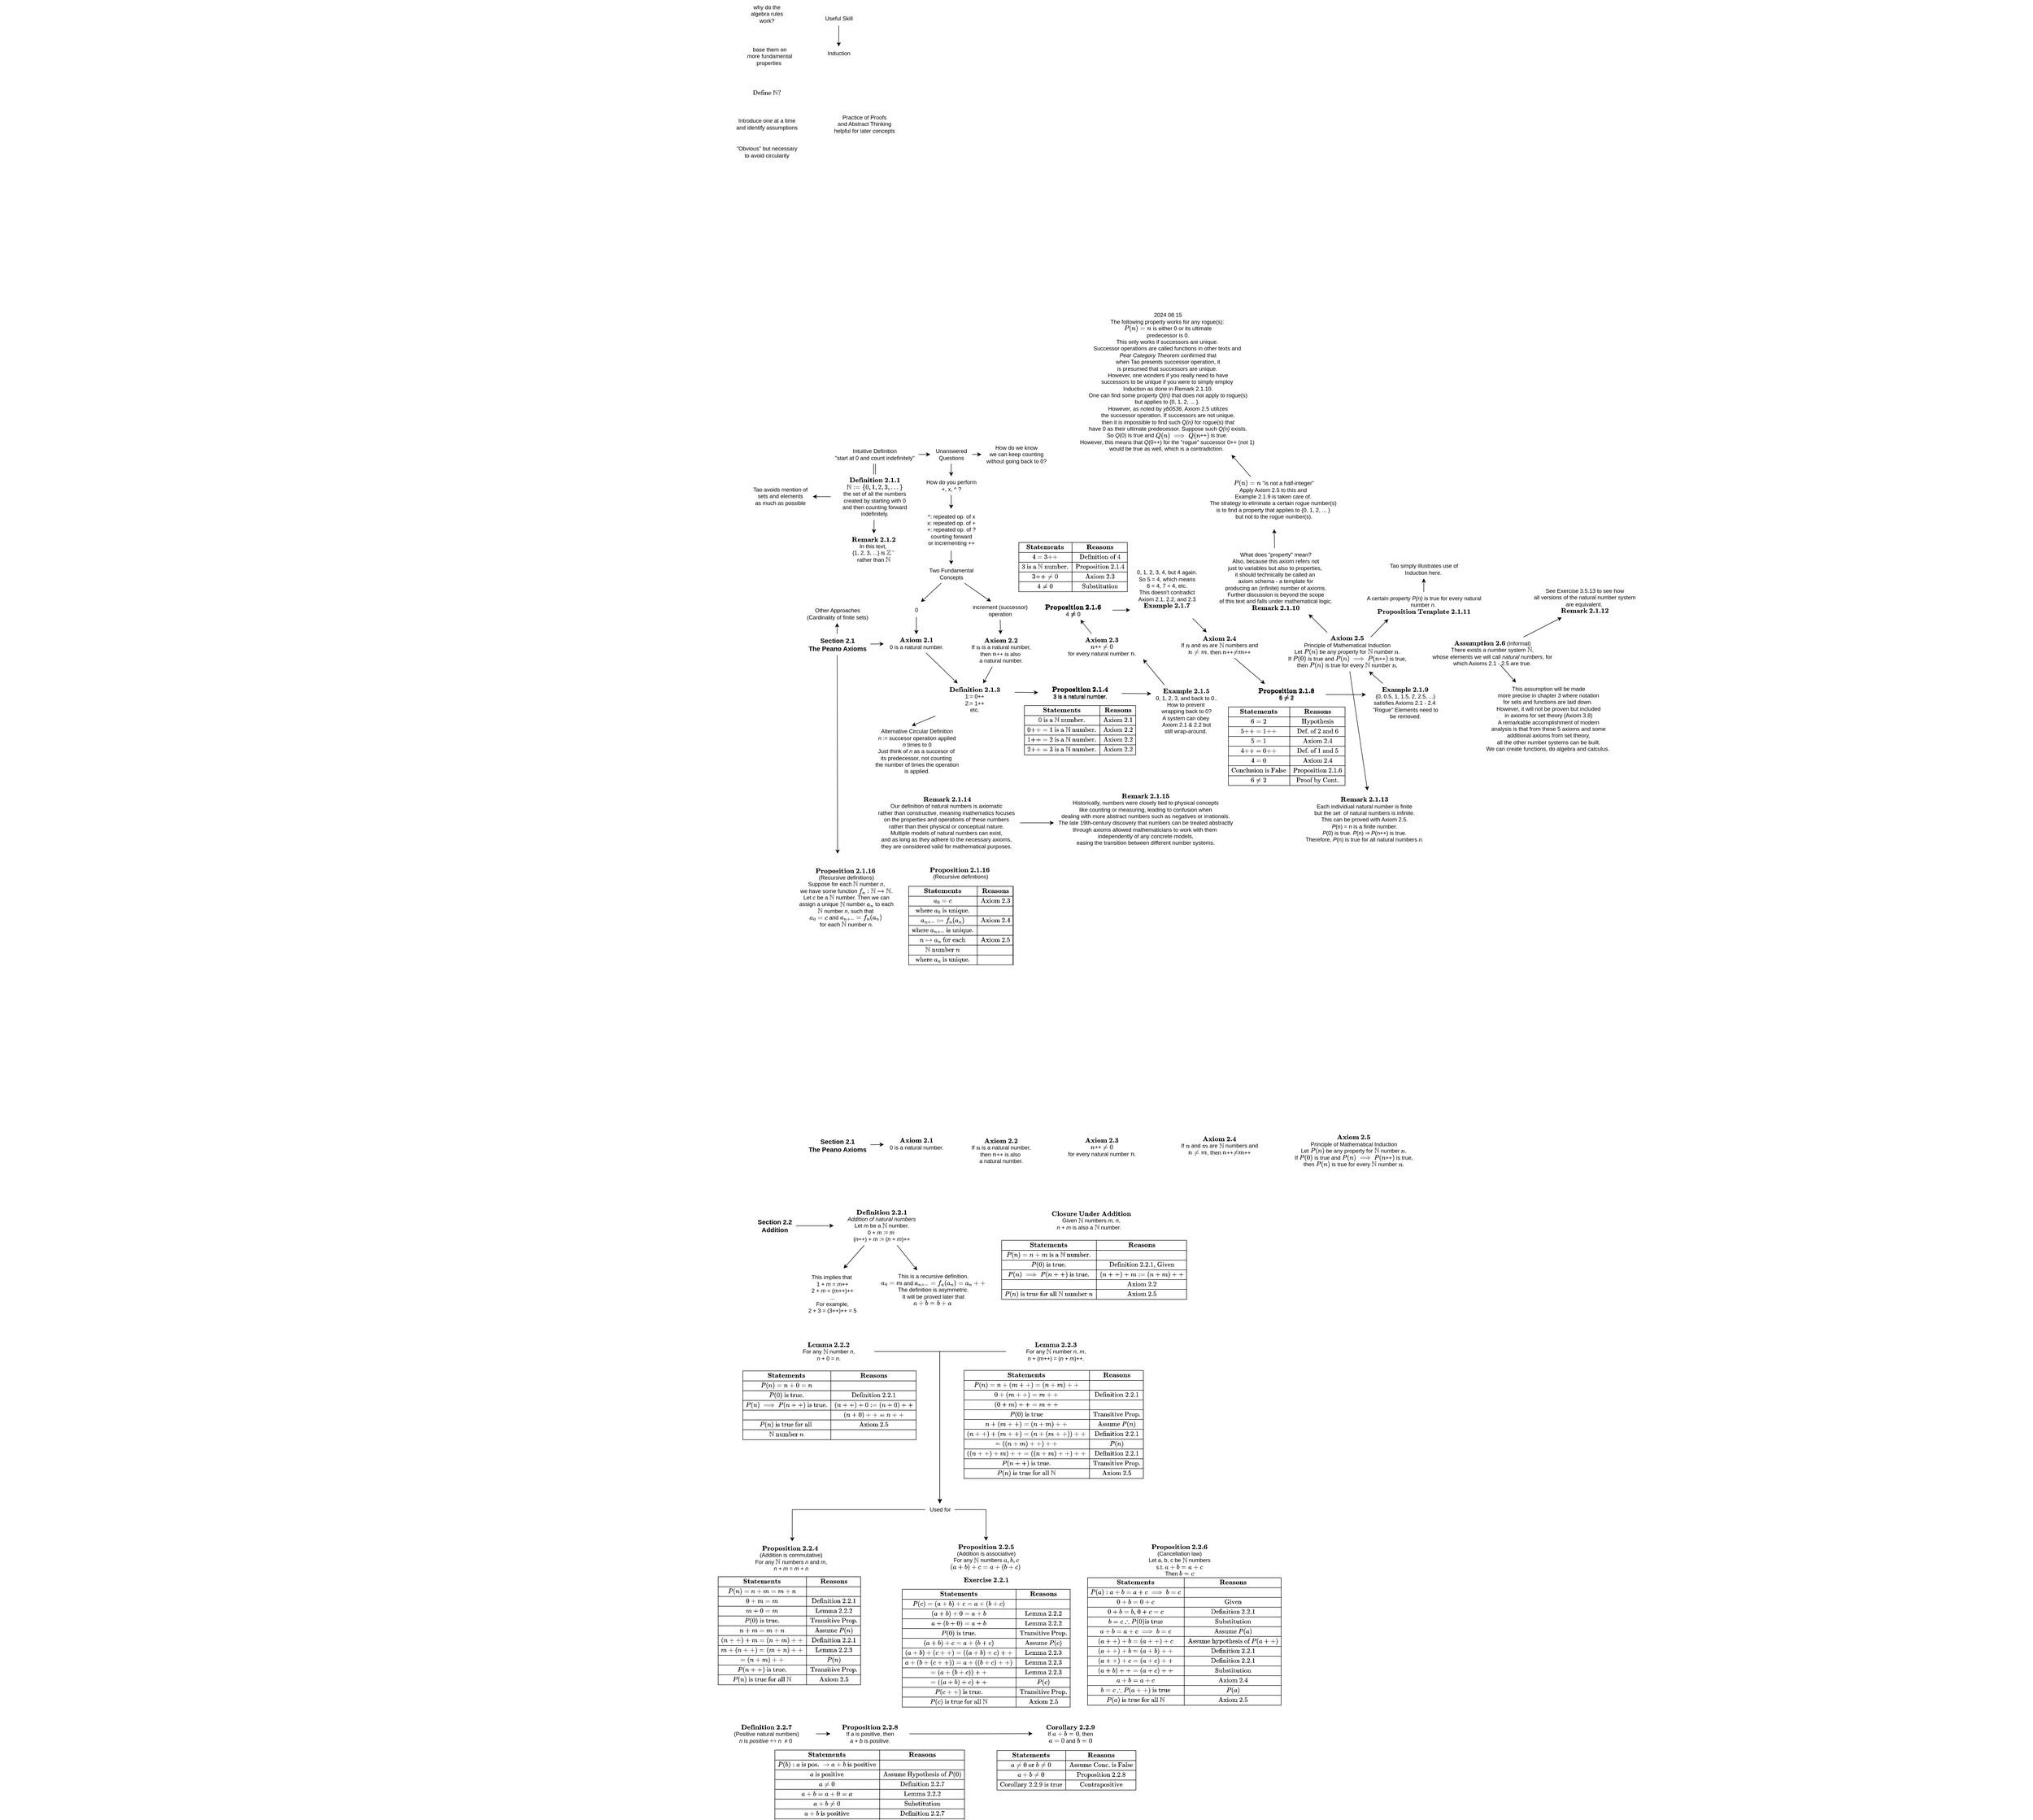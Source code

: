<mxfile version="24.7.5">
  <diagram id="VTB3VfOLk1Pi009MlJo3" name="Page-1">
    <mxGraphModel dx="2698" dy="1030" grid="0" gridSize="10" guides="1" tooltips="1" connect="1" arrows="1" fold="1" page="0" pageScale="1" pageWidth="850" pageHeight="1100" math="1" shadow="0">
      <root>
        <mxCell id="0" />
        <mxCell id="1" style="" parent="0" />
        <mxCell id="R7qa3hSG3WKsnmx5klRy-1" value="why do the&lt;div&gt;algebra rules&lt;/div&gt;&lt;div&gt;work?&lt;/div&gt;" style="text;html=1;align=center;verticalAlign=middle;resizable=0;points=[];autosize=1;strokeColor=none;fillColor=none;" parent="1" vertex="1">
          <mxGeometry x="-122" y="-335" width="90" height="60" as="geometry" />
        </mxCell>
        <mxCell id="R7qa3hSG3WKsnmx5klRy-2" value="base them on&lt;div&gt;more fundamental&lt;div&gt;properties&amp;nbsp;&lt;/div&gt;&lt;/div&gt;" style="text;html=1;align=center;verticalAlign=middle;resizable=0;points=[];autosize=1;strokeColor=none;fillColor=none;" parent="1" vertex="1">
          <mxGeometry x="-129" y="-242" width="115" height="55" as="geometry" />
        </mxCell>
        <mxCell id="R7qa3hSG3WKsnmx5klRy-5" value="" style="rounded=0;orthogonalLoop=1;jettySize=auto;html=1;" parent="1" source="R7qa3hSG3WKsnmx5klRy-3" target="R7qa3hSG3WKsnmx5klRy-4" edge="1">
          <mxGeometry relative="1" as="geometry" />
        </mxCell>
        <mxCell id="R7qa3hSG3WKsnmx5klRy-3" value="Useful Skill" style="text;html=1;align=center;verticalAlign=middle;resizable=0;points=[];autosize=1;strokeColor=none;fillColor=none;" parent="1" vertex="1">
          <mxGeometry x="38" y="-310" width="80" height="30" as="geometry" />
        </mxCell>
        <mxCell id="R7qa3hSG3WKsnmx5klRy-4" value="Induction" style="text;html=1;align=center;verticalAlign=middle;resizable=0;points=[];autosize=1;strokeColor=none;fillColor=none;" parent="1" vertex="1">
          <mxGeometry x="43" y="-235" width="70" height="30" as="geometry" />
        </mxCell>
        <mxCell id="R7qa3hSG3WKsnmx5klRy-7" value="$$\textrm{Define }\mathbb{N}?$$" style="text;html=1;align=center;verticalAlign=middle;resizable=0;points=[];autosize=1;strokeColor=none;fillColor=none;" parent="1" vertex="1">
          <mxGeometry x="-177" y="-150" width="200" height="30" as="geometry" />
        </mxCell>
        <mxCell id="R7qa3hSG3WKsnmx5klRy-8" value="Introduce one at a time&lt;div&gt;and identify assumptions&lt;/div&gt;" style="text;html=1;align=center;verticalAlign=middle;resizable=0;points=[];autosize=1;strokeColor=none;fillColor=none;" parent="1" vertex="1">
          <mxGeometry x="-157" y="-88" width="160" height="40" as="geometry" />
        </mxCell>
        <mxCell id="R7qa3hSG3WKsnmx5klRy-9" value="&quot;Obvious&quot; but necessary&lt;div&gt;to avoid circularity&lt;/div&gt;" style="text;html=1;align=center;verticalAlign=middle;resizable=0;points=[];autosize=1;strokeColor=none;fillColor=none;" parent="1" vertex="1">
          <mxGeometry x="-152" y="-28" width="150" height="40" as="geometry" />
        </mxCell>
        <mxCell id="R7qa3hSG3WKsnmx5klRy-10" value="Practice of Proofs&lt;div&gt;and Abstract Thinking&lt;/div&gt;&lt;div&gt;helpful for later concepts&lt;/div&gt;" style="text;html=1;align=center;verticalAlign=middle;resizable=0;points=[];autosize=1;strokeColor=none;fillColor=none;" parent="1" vertex="1">
          <mxGeometry x="58" y="-98" width="150" height="60" as="geometry" />
        </mxCell>
        <mxCell id="zjmZ-NEFmvkbTpF5paMS-5" value="" style="edgeStyle=none;rounded=0;orthogonalLoop=1;jettySize=auto;html=1;" parent="1" source="R7qa3hSG3WKsnmx5klRy-12" target="R7qa3hSG3WKsnmx5klRy-35" edge="1">
          <mxGeometry relative="1" as="geometry" />
        </mxCell>
        <mxCell id="zjmZ-NEFmvkbTpF5paMS-6" value="" style="edgeStyle=none;rounded=0;orthogonalLoop=1;jettySize=auto;html=1;" parent="1" source="R7qa3hSG3WKsnmx5klRy-12" target="R7qa3hSG3WKsnmx5klRy-13" edge="1">
          <mxGeometry relative="1" as="geometry" />
        </mxCell>
        <mxCell id="R7qa3hSG3WKsnmx5klRy-12" value="&lt;span style=&quot;font-size: 14px;&quot;&gt;&lt;b&gt;Section 2.1&lt;/b&gt;&lt;/span&gt;&lt;div&gt;&lt;span style=&quot;font-size: 14px;&quot;&gt;&lt;b&gt;The Peano Axioms&lt;/b&gt;&lt;/span&gt;&lt;/div&gt;" style="text;html=1;align=center;verticalAlign=middle;resizable=0;points=[];autosize=1;strokeColor=none;fillColor=none;" parent="1" vertex="1">
          <mxGeometry x="3" y="1029" width="143" height="46" as="geometry" />
        </mxCell>
        <mxCell id="R7qa3hSG3WKsnmx5klRy-13" value="Other Approaches&lt;div&gt;(Cardinality of finite sets)&lt;/div&gt;" style="text;html=1;align=center;verticalAlign=middle;resizable=0;points=[];autosize=1;strokeColor=none;fillColor=none;" parent="1" vertex="1">
          <mxGeometry x="-5.5" y="966" width="160" height="40" as="geometry" />
        </mxCell>
        <mxCell id="R7qa3hSG3WKsnmx5klRy-20" value="" style="edgeStyle=none;rounded=0;orthogonalLoop=1;jettySize=auto;html=1;" parent="1" source="R7qa3hSG3WKsnmx5klRy-15" target="R7qa3hSG3WKsnmx5klRy-16" edge="1">
          <mxGeometry relative="1" as="geometry" />
        </mxCell>
        <mxCell id="R7qa3hSG3WKsnmx5klRy-32" value="" style="edgeStyle=none;rounded=0;orthogonalLoop=1;jettySize=auto;html=1;shape=link;" parent="1" source="R7qa3hSG3WKsnmx5klRy-15" target="R7qa3hSG3WKsnmx5klRy-31" edge="1">
          <mxGeometry relative="1" as="geometry" />
        </mxCell>
        <mxCell id="R7qa3hSG3WKsnmx5klRy-15" value="Intuitive Definition&lt;div&gt;&quot;start at 0 and count indefinitely&quot;&lt;/div&gt;" style="text;html=1;align=center;verticalAlign=middle;resizable=0;points=[];autosize=1;strokeColor=none;fillColor=none;" parent="1" vertex="1">
          <mxGeometry x="60" y="623" width="190" height="40" as="geometry" />
        </mxCell>
        <mxCell id="R7qa3hSG3WKsnmx5klRy-21" value="" style="edgeStyle=none;rounded=0;orthogonalLoop=1;jettySize=auto;html=1;" parent="1" source="R7qa3hSG3WKsnmx5klRy-16" target="R7qa3hSG3WKsnmx5klRy-17" edge="1">
          <mxGeometry relative="1" as="geometry" />
        </mxCell>
        <mxCell id="R7qa3hSG3WKsnmx5klRy-22" value="" style="edgeStyle=none;rounded=0;orthogonalLoop=1;jettySize=auto;html=1;" parent="1" source="R7qa3hSG3WKsnmx5klRy-16" target="R7qa3hSG3WKsnmx5klRy-18" edge="1">
          <mxGeometry relative="1" as="geometry" />
        </mxCell>
        <mxCell id="R7qa3hSG3WKsnmx5klRy-16" value="Unanswered&lt;div&gt;Questions&lt;/div&gt;" style="text;html=1;align=center;verticalAlign=middle;resizable=0;points=[];autosize=1;strokeColor=none;fillColor=none;" parent="1" vertex="1">
          <mxGeometry x="275" y="623" width="90" height="40" as="geometry" />
        </mxCell>
        <mxCell id="R7qa3hSG3WKsnmx5klRy-17" value="How do we know&lt;div&gt;we can keep counting&lt;/div&gt;&lt;div&gt;without going back to 0?&lt;/div&gt;" style="text;html=1;align=center;verticalAlign=middle;resizable=0;points=[];autosize=1;strokeColor=none;fillColor=none;" parent="1" vertex="1">
          <mxGeometry x="385" y="613" width="150" height="60" as="geometry" />
        </mxCell>
        <mxCell id="R7qa3hSG3WKsnmx5klRy-24" value="" style="edgeStyle=none;rounded=0;orthogonalLoop=1;jettySize=auto;html=1;" parent="1" source="R7qa3hSG3WKsnmx5klRy-18" target="R7qa3hSG3WKsnmx5klRy-23" edge="1">
          <mxGeometry relative="1" as="geometry" />
        </mxCell>
        <mxCell id="R7qa3hSG3WKsnmx5klRy-18" value="How do you perform&lt;div&gt;+, x, ^ ?&lt;/div&gt;" style="text;html=1;align=center;verticalAlign=middle;resizable=0;points=[];autosize=1;strokeColor=none;fillColor=none;" parent="1" vertex="1">
          <mxGeometry x="255" y="690" width="130" height="40" as="geometry" />
        </mxCell>
        <mxCell id="R7qa3hSG3WKsnmx5klRy-26" value="" style="edgeStyle=none;rounded=0;orthogonalLoop=1;jettySize=auto;html=1;" parent="1" source="R7qa3hSG3WKsnmx5klRy-23" target="R7qa3hSG3WKsnmx5klRy-25" edge="1">
          <mxGeometry relative="1" as="geometry" />
        </mxCell>
        <mxCell id="R7qa3hSG3WKsnmx5klRy-23" value="^: repeated op. of x&lt;div&gt;x: repeated op. of +&lt;/div&gt;&lt;div&gt;+: repeated op. of ?&lt;br&gt;counting forward&lt;/div&gt;&lt;div&gt;or incrementing ++&lt;/div&gt;" style="text;html=1;align=center;verticalAlign=middle;resizable=0;points=[];autosize=1;strokeColor=none;fillColor=none;" parent="1" vertex="1">
          <mxGeometry x="255" y="760" width="130" height="90" as="geometry" />
        </mxCell>
        <mxCell id="R7qa3hSG3WKsnmx5klRy-25" value="Two Fundamental&lt;div&gt;Concepts&lt;/div&gt;" style="text;html=1;align=center;verticalAlign=middle;resizable=0;points=[];autosize=1;strokeColor=none;fillColor=none;" parent="1" vertex="1">
          <mxGeometry x="260" y="880" width="120" height="40" as="geometry" />
        </mxCell>
        <mxCell id="R7qa3hSG3WKsnmx5klRy-37" value="" style="edgeStyle=none;rounded=0;orthogonalLoop=1;jettySize=auto;html=1;" parent="1" source="R7qa3hSG3WKsnmx5klRy-27" target="R7qa3hSG3WKsnmx5klRy-35" edge="1">
          <mxGeometry relative="1" as="geometry" />
        </mxCell>
        <mxCell id="R7qa3hSG3WKsnmx5klRy-27" value="0" style="text;html=1;align=center;verticalAlign=middle;resizable=0;points=[];autosize=1;strokeColor=none;fillColor=none;" parent="1" vertex="1">
          <mxGeometry x="230" y="963" width="30" height="30" as="geometry" />
        </mxCell>
        <mxCell id="R7qa3hSG3WKsnmx5klRy-38" value="" style="edgeStyle=none;rounded=0;orthogonalLoop=1;jettySize=auto;html=1;" parent="1" source="R7qa3hSG3WKsnmx5klRy-28" target="R7qa3hSG3WKsnmx5klRy-36" edge="1">
          <mxGeometry relative="1" as="geometry" />
        </mxCell>
        <mxCell id="R7qa3hSG3WKsnmx5klRy-28" value="increment&amp;nbsp;&lt;span style=&quot;background-color: initial;&quot;&gt;(successor)&lt;/span&gt;&lt;div&gt;&lt;div&gt;operation&lt;/div&gt;&lt;/div&gt;" style="text;html=1;align=center;verticalAlign=middle;resizable=0;points=[];autosize=1;strokeColor=none;fillColor=none;" parent="1" vertex="1">
          <mxGeometry x="355" y="959" width="140" height="40" as="geometry" />
        </mxCell>
        <mxCell id="R7qa3hSG3WKsnmx5klRy-29" style="edgeStyle=none;rounded=0;orthogonalLoop=1;jettySize=auto;html=1;entryX=0.831;entryY=-0.078;entryDx=0;entryDy=0;entryPerimeter=0;" parent="1" source="R7qa3hSG3WKsnmx5klRy-25" target="R7qa3hSG3WKsnmx5klRy-27" edge="1">
          <mxGeometry relative="1" as="geometry" />
        </mxCell>
        <mxCell id="R7qa3hSG3WKsnmx5klRy-30" style="edgeStyle=none;rounded=0;orthogonalLoop=1;jettySize=auto;html=1;entryX=0.36;entryY=0.017;entryDx=0;entryDy=0;entryPerimeter=0;" parent="1" source="R7qa3hSG3WKsnmx5klRy-25" target="R7qa3hSG3WKsnmx5klRy-28" edge="1">
          <mxGeometry relative="1" as="geometry" />
        </mxCell>
        <mxCell id="R7qa3hSG3WKsnmx5klRy-34" value="" style="edgeStyle=none;rounded=0;orthogonalLoop=1;jettySize=auto;html=1;" parent="1" source="R7qa3hSG3WKsnmx5klRy-31" target="R7qa3hSG3WKsnmx5klRy-33" edge="1">
          <mxGeometry relative="1" as="geometry" />
        </mxCell>
        <mxCell id="zjmZ-NEFmvkbTpF5paMS-8" value="" style="edgeStyle=none;rounded=0;orthogonalLoop=1;jettySize=auto;html=1;" parent="1" source="R7qa3hSG3WKsnmx5klRy-31" target="zjmZ-NEFmvkbTpF5paMS-7" edge="1">
          <mxGeometry relative="1" as="geometry" />
        </mxCell>
        <mxCell id="R7qa3hSG3WKsnmx5klRy-31" value="&lt;div&gt;\( \textbf{Definition 2.1.1} \)&lt;/div&gt;\(\mathbb{N} := \{0, 1, 2, 3, ...\}\)&lt;br&gt;the set of all the numbers&lt;div&gt;created by starting with 0&lt;/div&gt;&lt;div&gt;and then counting forward&lt;/div&gt;&lt;div&gt;indefinitely.&lt;/div&gt;" style="text;html=1;align=center;verticalAlign=middle;resizable=0;points=[];autosize=1;strokeColor=none;fillColor=none;" parent="1" vertex="1">
          <mxGeometry x="61" y="686" width="188" height="98" as="geometry" />
        </mxCell>
        <mxCell id="R7qa3hSG3WKsnmx5klRy-33" value="Tao avoids mention of&lt;div&gt;sets and elements&lt;/div&gt;&lt;div&gt;as much as possible&lt;/div&gt;" style="text;html=1;align=center;verticalAlign=middle;resizable=0;points=[];autosize=1;strokeColor=none;fillColor=none;" parent="1" vertex="1">
          <mxGeometry x="-118" y="703" width="140" height="60" as="geometry" />
        </mxCell>
        <mxCell id="R7qa3hSG3WKsnmx5klRy-41" style="edgeStyle=none;rounded=0;orthogonalLoop=1;jettySize=auto;html=1;" parent="1" source="R7qa3hSG3WKsnmx5klRy-35" target="R7qa3hSG3WKsnmx5klRy-39" edge="1">
          <mxGeometry relative="1" as="geometry" />
        </mxCell>
        <mxCell id="R7qa3hSG3WKsnmx5klRy-35" value="\( \textbf{Axiom 2.1} \)&lt;br&gt;0 is a natural number." style="text;html=1;align=center;verticalAlign=middle;resizable=0;points=[];autosize=1;strokeColor=none;fillColor=none;" parent="1" vertex="1">
          <mxGeometry x="175" y="1030" width="140" height="40" as="geometry" />
        </mxCell>
        <mxCell id="R7qa3hSG3WKsnmx5klRy-40" value="" style="edgeStyle=none;rounded=0;orthogonalLoop=1;jettySize=auto;html=1;" parent="1" source="R7qa3hSG3WKsnmx5klRy-36" target="R7qa3hSG3WKsnmx5klRy-39" edge="1">
          <mxGeometry relative="1" as="geometry" />
        </mxCell>
        <mxCell id="R7qa3hSG3WKsnmx5klRy-36" value="\( \textbf{Axiom 2.2} \)&lt;br&gt;If \( n \) is a natural number,&lt;div&gt;then \(n\)++&lt;span style=&quot;background-color: initial;&quot;&gt;&amp;nbsp;is also&amp;nbsp;&lt;/span&gt;&lt;/div&gt;&lt;div&gt;a natural number.&lt;/div&gt;" style="text;html=1;align=center;verticalAlign=middle;resizable=0;points=[];autosize=1;strokeColor=none;fillColor=none;" parent="1" vertex="1">
          <mxGeometry x="342" y="1030" width="170" height="70" as="geometry" />
        </mxCell>
        <mxCell id="R7qa3hSG3WKsnmx5klRy-43" value="" style="edgeStyle=none;rounded=0;orthogonalLoop=1;jettySize=auto;html=1;exitX=1.009;exitY=0.271;exitDx=0;exitDy=0;exitPerimeter=0;" parent="1" source="R7qa3hSG3WKsnmx5klRy-39" target="R7qa3hSG3WKsnmx5klRy-42" edge="1">
          <mxGeometry relative="1" as="geometry" />
        </mxCell>
        <mxCell id="R7qa3hSG3WKsnmx5klRy-39" value="\( \textbf{Definition 2.1.3} \)&lt;div&gt;1:= 0++&lt;/div&gt;&lt;div&gt;2:= 1++&lt;/div&gt;&lt;div&gt;etc.&lt;/div&gt;" style="text;html=1;align=center;verticalAlign=middle;resizable=0;points=[];autosize=1;strokeColor=none;fillColor=none;" parent="1" vertex="1">
          <mxGeometry x="285" y="1136" width="170" height="70" as="geometry" />
        </mxCell>
        <mxCell id="9szI25GNg8KeYRrrIIkh-3" value="" style="rounded=0;orthogonalLoop=1;jettySize=auto;html=1;entryX=0.022;entryY=0.168;entryDx=0;entryDy=0;entryPerimeter=0;" parent="1" source="R7qa3hSG3WKsnmx5klRy-42" target="zjmZ-NEFmvkbTpF5paMS-1" edge="1">
          <mxGeometry relative="1" as="geometry" />
        </mxCell>
        <mxCell id="R7qa3hSG3WKsnmx5klRy-42" value="\( \textbf{Proposition 2.1.4} \)&lt;div&gt;3 is a natural number.&lt;/div&gt;" style="text;html=1;align=center;verticalAlign=middle;resizable=0;points=[];autosize=1;strokeColor=none;fillColor=none;" parent="1" vertex="1">
          <mxGeometry x="507" y="1136.5" width="180" height="40" as="geometry" />
        </mxCell>
        <mxCell id="zjmZ-NEFmvkbTpF5paMS-1" value="&lt;div&gt;\( \textbf{Example 2.1.5} \)&lt;/div&gt;&lt;div&gt;0, 1, 2, 3, and back to 0..&lt;/div&gt;How to prevent&amp;nbsp;&lt;div&gt;wrapping back to 0?&lt;/div&gt;&lt;div&gt;A system can obey&amp;nbsp;&lt;/div&gt;&lt;div&gt;Axiom 2.1 &amp;amp; 2.2 but&lt;/div&gt;&lt;div&gt;still wrap-around.&amp;nbsp;&lt;/div&gt;" style="text;html=1;align=center;verticalAlign=middle;resizable=0;points=[];autosize=1;strokeColor=none;fillColor=none;" parent="1" vertex="1">
          <mxGeometry x="747" y="1139" width="157" height="113" as="geometry" />
        </mxCell>
        <mxCell id="zjmZ-NEFmvkbTpF5paMS-10" value="" style="edgeStyle=none;rounded=0;orthogonalLoop=1;jettySize=auto;html=1;" parent="1" source="zjmZ-NEFmvkbTpF5paMS-3" target="zjmZ-NEFmvkbTpF5paMS-9" edge="1">
          <mxGeometry relative="1" as="geometry" />
        </mxCell>
        <mxCell id="zjmZ-NEFmvkbTpF5paMS-3" value="\( \textbf{Axiom 2.3} \)&lt;br&gt;\(n\)++ \( \neq 0 \)&lt;div&gt;for every natural number \(n\).&lt;/div&gt;" style="text;html=1;align=center;verticalAlign=middle;resizable=0;points=[];autosize=1;strokeColor=none;fillColor=none;" parent="1" vertex="1">
          <mxGeometry x="555" y="1029" width="177" height="55" as="geometry" />
        </mxCell>
        <mxCell id="zjmZ-NEFmvkbTpF5paMS-4" style="edgeStyle=none;rounded=0;orthogonalLoop=1;jettySize=auto;html=1;entryX=1.006;entryY=1;entryDx=0;entryDy=0;entryPerimeter=0;" parent="1" source="zjmZ-NEFmvkbTpF5paMS-1" target="zjmZ-NEFmvkbTpF5paMS-3" edge="1">
          <mxGeometry relative="1" as="geometry" />
        </mxCell>
        <mxCell id="zjmZ-NEFmvkbTpF5paMS-7" value="\( \textbf{Remark 2.1.2} \)&lt;div&gt;In this text,&amp;nbsp;&lt;/div&gt;&lt;div&gt;{1, 2, 3, ...} is \( \mathbb{Z}^+ \)&lt;/div&gt;&lt;div&gt;rather than \( \mathbb{N} \)&lt;/div&gt;" style="text;html=1;align=center;verticalAlign=middle;resizable=0;points=[];autosize=1;strokeColor=none;fillColor=none;" parent="1" vertex="1">
          <mxGeometry x="61" y="813" width="184" height="70" as="geometry" />
        </mxCell>
        <mxCell id="zjmZ-NEFmvkbTpF5paMS-13" value="" style="edgeStyle=none;rounded=0;orthogonalLoop=1;jettySize=auto;html=1;entryX=0;entryY=0.841;entryDx=0;entryDy=0;entryPerimeter=0;" parent="1" source="zjmZ-NEFmvkbTpF5paMS-9" target="zjmZ-NEFmvkbTpF5paMS-12" edge="1">
          <mxGeometry relative="1" as="geometry" />
        </mxCell>
        <mxCell id="zjmZ-NEFmvkbTpF5paMS-9" value="\( \textbf{Proposition 2.1.6} \)&lt;div&gt;4 \( \neq \) 0&lt;/div&gt;" style="text;html=1;align=center;verticalAlign=middle;resizable=0;points=[];autosize=1;strokeColor=none;fillColor=none;" parent="1" vertex="1">
          <mxGeometry x="497" y="958" width="170" height="41" as="geometry" />
        </mxCell>
        <mxCell id="zjmZ-NEFmvkbTpF5paMS-15" value="" style="edgeStyle=none;rounded=0;orthogonalLoop=1;jettySize=auto;html=1;" parent="1" source="zjmZ-NEFmvkbTpF5paMS-12" target="zjmZ-NEFmvkbTpF5paMS-14" edge="1">
          <mxGeometry relative="1" as="geometry" />
        </mxCell>
        <mxCell id="zjmZ-NEFmvkbTpF5paMS-12" value="&lt;div&gt;0, 1, 2, 3, 4, but 4 again.&lt;/div&gt;&lt;div&gt;So 5 = 4, which means&lt;/div&gt;&lt;div&gt;6 = 4, 7 = 4, etc.&lt;/div&gt;&lt;div&gt;This doesn&#39;t contradict&lt;/div&gt;&lt;div&gt;Axiom 2.1, 2.2, and 2.3&lt;/div&gt;&lt;div&gt;\( \textbf{Example 2.1.7} \)&lt;br&gt;&lt;/div&gt;&lt;div&gt;&lt;br&gt;&lt;/div&gt;" style="text;html=1;align=center;verticalAlign=middle;resizable=0;points=[];autosize=1;strokeColor=none;fillColor=none;" parent="1" vertex="1">
          <mxGeometry x="705" y="883" width="157" height="113" as="geometry" />
        </mxCell>
        <mxCell id="zjmZ-NEFmvkbTpF5paMS-14" value="\( \textbf{Axiom 2.4} \)&lt;br&gt;&lt;div&gt;If \(n \) and \(m\) are \(\mathbb{N}\) numbers and&lt;/div&gt;&lt;div&gt;&lt;span style=&quot;background-color: initial;&quot;&gt;\(n \neq m\), then \(n\)++\(\neq\)\(m\)++&lt;/span&gt;&lt;/div&gt;" style="text;html=1;align=center;verticalAlign=middle;resizable=0;points=[];autosize=1;strokeColor=none;fillColor=none;" parent="1" vertex="1">
          <mxGeometry x="759" y="1026" width="276" height="55" as="geometry" />
        </mxCell>
        <mxCell id="9szI25GNg8KeYRrrIIkh-5" value="" style="edgeStyle=none;rounded=0;orthogonalLoop=1;jettySize=auto;html=1;entryX=-0.028;entryY=0.286;entryDx=0;entryDy=0;entryPerimeter=0;" parent="1" source="zjmZ-NEFmvkbTpF5paMS-16" target="9szI25GNg8KeYRrrIIkh-1" edge="1">
          <mxGeometry relative="1" as="geometry" />
        </mxCell>
        <mxCell id="zjmZ-NEFmvkbTpF5paMS-16" value="&lt;div&gt;\( \textbf{Proposition 2.1.8} \)&lt;br&gt;&lt;/div&gt;&lt;div&gt;6 \( \neq \) 2&lt;/div&gt;" style="text;html=1;align=center;verticalAlign=middle;resizable=0;points=[];autosize=1;strokeColor=none;fillColor=none;" parent="1" vertex="1">
          <mxGeometry x="956" y="1139" width="170" height="41" as="geometry" />
        </mxCell>
        <mxCell id="zjmZ-NEFmvkbTpF5paMS-18" style="edgeStyle=none;rounded=0;orthogonalLoop=1;jettySize=auto;html=1;entryX=0.229;entryY=-0.049;entryDx=0;entryDy=0;entryPerimeter=0;" parent="1" source="zjmZ-NEFmvkbTpF5paMS-14" target="zjmZ-NEFmvkbTpF5paMS-16" edge="1">
          <mxGeometry relative="1" as="geometry" />
        </mxCell>
        <mxCell id="9szI25GNg8KeYRrrIIkh-7" value="" style="edgeStyle=none;rounded=0;orthogonalLoop=1;jettySize=auto;html=1;" parent="1" source="9szI25GNg8KeYRrrIIkh-1" target="9szI25GNg8KeYRrrIIkh-6" edge="1">
          <mxGeometry relative="1" as="geometry" />
        </mxCell>
        <mxCell id="9szI25GNg8KeYRrrIIkh-1" value="&lt;div&gt;\( \textbf{Example 2.1.9} \)&lt;/div&gt;&lt;div&gt;&lt;span style=&quot;background-color: initial;&quot;&gt;{0, 0.5, 1, 1.5, 2, 2.5, ...}&lt;/span&gt;&lt;/div&gt;&lt;div&gt;&lt;span style=&quot;background-color: initial;&quot;&gt;satisfies Axioms 2.1 - 2.4&amp;nbsp;&lt;/span&gt;&lt;br&gt;&lt;/div&gt;&lt;div&gt;&quot;Rogue&quot; Elements need to&lt;/div&gt;&lt;div&gt;be removed.&lt;/div&gt;" style="text;html=1;align=center;verticalAlign=middle;resizable=0;points=[];autosize=1;strokeColor=none;fillColor=none;" parent="1" vertex="1">
          <mxGeometry x="1217" y="1136" width="159" height="84" as="geometry" />
        </mxCell>
        <mxCell id="9szI25GNg8KeYRrrIIkh-10" value="" style="edgeStyle=none;rounded=0;orthogonalLoop=1;jettySize=auto;html=1;" parent="1" source="9szI25GNg8KeYRrrIIkh-6" target="9szI25GNg8KeYRrrIIkh-9" edge="1">
          <mxGeometry relative="1" as="geometry" />
        </mxCell>
        <mxCell id="9szI25GNg8KeYRrrIIkh-6" value="\( \textbf{Axiom 2.5} \)&lt;br&gt;&lt;div&gt;Principle of Mathematical Induction&lt;/div&gt;&lt;div&gt;Let \(P(n)\) be any property for \(\mathbb{N}\) number&amp;nbsp;&lt;span style=&quot;background-color: initial;&quot;&gt;\(n\).&lt;/span&gt;&lt;/div&gt;&lt;div&gt;&lt;span style=&quot;background-color: initial;&quot;&gt;If&amp;nbsp;&lt;/span&gt;\(P(0)\)&lt;span style=&quot;background-color: initial;&quot;&gt;&amp;nbsp;is true and&amp;nbsp;&lt;/span&gt;\(P(n)\)&lt;span style=&quot;background-color: initial;&quot;&gt;&amp;nbsp;\( \implies \)&amp;nbsp;&lt;/span&gt;\(P(n\)++\()\)&lt;span style=&quot;background-color: initial;&quot;&gt;&amp;nbsp;is true,&lt;/span&gt;&lt;/div&gt;&lt;div&gt;&lt;span style=&quot;background-color: initial;&quot;&gt;then&amp;nbsp;&lt;/span&gt;\(P(n)\)&lt;span style=&quot;background-color: initial;&quot;&gt;&amp;nbsp;is true for every \(\mathbb{N}\) number&amp;nbsp;&lt;/span&gt;&lt;span style=&quot;background-color: initial;&quot;&gt;\(n\).&lt;/span&gt;&lt;/div&gt;" style="text;html=1;align=center;verticalAlign=middle;resizable=0;points=[];autosize=1;strokeColor=none;fillColor=none;" parent="1" vertex="1">
          <mxGeometry x="1002" y="1026" width="339" height="84" as="geometry" />
        </mxCell>
        <mxCell id="9szI25GNg8KeYRrrIIkh-12" value="" style="edgeStyle=none;rounded=0;orthogonalLoop=1;jettySize=auto;html=1;" parent="1" source="9szI25GNg8KeYRrrIIkh-9" target="9szI25GNg8KeYRrrIIkh-11" edge="1">
          <mxGeometry relative="1" as="geometry" />
        </mxCell>
        <mxCell id="9szI25GNg8KeYRrrIIkh-9" value="&lt;div&gt;What does &quot;property&quot; mean?&lt;/div&gt;&lt;div&gt;Also, because this axiom refers not&lt;/div&gt;&lt;div&gt;just to variables but also to properties,&amp;nbsp;&lt;/div&gt;&lt;div&gt;it should technically be called an&amp;nbsp;&lt;/div&gt;&lt;div&gt;axiom schema - a template for&lt;/div&gt;&lt;div&gt;producing an (infinite) number of axioms.&lt;/div&gt;&lt;div&gt;Further discussion is beyond the scope&lt;/div&gt;&lt;div&gt;of this text and falls under mathematical logic.&lt;/div&gt;\( \textbf{Remark 2.1.10} \)" style="text;html=1;align=center;verticalAlign=middle;resizable=0;points=[];autosize=1;strokeColor=none;fillColor=none;" parent="1" vertex="1">
          <mxGeometry x="887" y="845" width="261" height="142" as="geometry" />
        </mxCell>
        <mxCell id="9szI25GNg8KeYRrrIIkh-15" value="" style="edgeStyle=none;rounded=0;orthogonalLoop=1;jettySize=auto;html=1;" parent="1" source="9szI25GNg8KeYRrrIIkh-11" target="9szI25GNg8KeYRrrIIkh-14" edge="1">
          <mxGeometry relative="1" as="geometry" />
        </mxCell>
        <mxCell id="9szI25GNg8KeYRrrIIkh-11" value="\( P(n) = n \) &quot;is not a half-integer&quot;&lt;div&gt;Apply Axiom 2.5 to this and&amp;nbsp;&lt;/div&gt;&lt;div&gt;Example 2.1.9 is taken care of.&amp;nbsp;&lt;/div&gt;&lt;div&gt;The strategy to eliminate a certain rogue number(s)&amp;nbsp;&lt;/div&gt;&lt;div&gt;is to find a property that applies to {0, 1, 2, ... }&amp;nbsp;&lt;/div&gt;&lt;div&gt;but not to the rogue number(s).&lt;/div&gt;&lt;div&gt;&lt;br&gt;&lt;/div&gt;" style="text;html=1;align=center;verticalAlign=middle;resizable=0;points=[];autosize=1;strokeColor=none;fillColor=none;" parent="1" vertex="1">
          <mxGeometry x="867" y="691" width="294" height="113" as="geometry" />
        </mxCell>
        <mxCell id="9szI25GNg8KeYRrrIIkh-26" value="" style="edgeStyle=none;rounded=0;orthogonalLoop=1;jettySize=auto;html=1;" parent="1" source="9szI25GNg8KeYRrrIIkh-27" target="9szI25GNg8KeYRrrIIkh-29" edge="1">
          <mxGeometry relative="1" as="geometry" />
        </mxCell>
        <mxCell id="9szI25GNg8KeYRrrIIkh-27" value="&lt;div&gt;&lt;span style=&quot;background-color: initial;&quot;&gt;A certain property &lt;i&gt;P(n)&lt;/i&gt;&amp;nbsp;is true for every natural&lt;/span&gt;&lt;/div&gt;&lt;div&gt;&lt;span style=&quot;background-color: initial;&quot;&gt;number &lt;i&gt;n&lt;/i&gt;.&amp;nbsp;&lt;/span&gt;&lt;/div&gt;&lt;div&gt;&lt;span style=&quot;background-color: initial;&quot;&gt;\( \textbf{Proposition Template 2.1.11} \)&lt;/span&gt;&lt;/div&gt;" style="text;html=1;align=center;verticalAlign=middle;resizable=0;points=[];autosize=1;strokeColor=none;fillColor=none;" parent="1" vertex="1">
          <mxGeometry x="1205" y="939" width="264" height="55" as="geometry" />
        </mxCell>
        <mxCell id="9szI25GNg8KeYRrrIIkh-28" style="edgeStyle=none;rounded=0;orthogonalLoop=1;jettySize=auto;html=1;entryX=0.21;entryY=1.062;entryDx=0;entryDy=0;entryPerimeter=0;" parent="1" target="9szI25GNg8KeYRrrIIkh-27" edge="1">
          <mxGeometry relative="1" as="geometry">
            <mxPoint x="1223" y="1036" as="sourcePoint" />
          </mxGeometry>
        </mxCell>
        <mxCell id="9szI25GNg8KeYRrrIIkh-29" value="Tao simply illustrates use of&lt;div&gt;Induction here.&amp;nbsp;&lt;/div&gt;" style="text;html=1;align=center;verticalAlign=middle;resizable=0;points=[];autosize=1;strokeColor=none;fillColor=none;" parent="1" vertex="1">
          <mxGeometry x="1254.5" y="869" width="165" height="41" as="geometry" />
        </mxCell>
        <mxCell id="9szI25GNg8KeYRrrIIkh-30" value="\( \textbf{Assumption 2.6} \) (Informal)&lt;div&gt;There exists a number system \( \mathbb{N} \),&lt;/div&gt;&lt;div&gt;whose elements we will call &lt;i&gt;natural numbers&lt;/i&gt;, for&lt;/div&gt;&lt;div&gt;which Axioms 2.1 - 2.5 are true.&lt;/div&gt;" style="text;html=1;align=center;verticalAlign=middle;resizable=0;points=[];autosize=1;strokeColor=none;fillColor=none;" parent="1" vertex="1">
          <mxGeometry x="1346" y="1036" width="275" height="70" as="geometry" />
        </mxCell>
        <mxCell id="9szI25GNg8KeYRrrIIkh-31" value="" style="edgeStyle=none;rounded=0;orthogonalLoop=1;jettySize=auto;html=1;" parent="1" target="9szI25GNg8KeYRrrIIkh-32" edge="1">
          <mxGeometry relative="1" as="geometry">
            <mxPoint x="1501.641" y="1096" as="sourcePoint" />
          </mxGeometry>
        </mxCell>
        <mxCell id="9szI25GNg8KeYRrrIIkh-32" value="&lt;div&gt;&lt;span style=&quot;background-color: initial;&quot;&gt;This assumption will be made&lt;/span&gt;&lt;br&gt;&lt;/div&gt;&lt;div&gt;more precise in chapter 3 where notation&lt;/div&gt;&lt;div&gt;for sets and functions are laid down.&amp;nbsp;&lt;/div&gt;&lt;div&gt;However, it will not be proven but included&lt;/div&gt;&lt;div&gt;in axioms for set theory (Axiom 3.8)&lt;/div&gt;&lt;div&gt;A remarkable accomplishment of modern&lt;/div&gt;&lt;div&gt;analysis is that from these 5 axioms and some&lt;/div&gt;&lt;div&gt;additional axioms from set theory,&lt;/div&gt;&lt;div&gt;all the other number systems can be built.&lt;/div&gt;&lt;div&gt;We can create functions, do algebra and calculus.&amp;nbsp;&lt;/div&gt;" style="text;html=1;align=center;verticalAlign=middle;resizable=0;points=[];autosize=1;strokeColor=none;fillColor=none;" parent="1" vertex="1">
          <mxGeometry x="1461" y="1134" width="287" height="156" as="geometry" />
        </mxCell>
        <mxCell id="9szI25GNg8KeYRrrIIkh-33" value="&lt;div&gt;See Exercise 3.5.13 to see how&lt;/div&gt;&lt;div&gt;all versions of the natural number system&lt;/div&gt;&lt;div&gt;are equivalent.&amp;nbsp;&lt;/div&gt;\( \textbf{Remark 2.1.12} \)" style="text;html=1;align=center;verticalAlign=middle;resizable=0;points=[];autosize=1;strokeColor=none;fillColor=none;" parent="1" vertex="1">
          <mxGeometry x="1564" y="923" width="237" height="70" as="geometry" />
        </mxCell>
        <mxCell id="9szI25GNg8KeYRrrIIkh-34" style="edgeStyle=none;rounded=0;orthogonalLoop=1;jettySize=auto;html=1;entryX=0.295;entryY=1.012;entryDx=0;entryDy=0;entryPerimeter=0;" parent="1" source="9szI25GNg8KeYRrrIIkh-30" target="9szI25GNg8KeYRrrIIkh-33" edge="1">
          <mxGeometry relative="1" as="geometry" />
        </mxCell>
        <mxCell id="9szI25GNg8KeYRrrIIkh-35" value="\( \textbf{Remark 2.1.13} \)&lt;div&gt;Each individual natural number is finite&lt;/div&gt;&lt;div&gt;but the &lt;i&gt;set&amp;nbsp;&lt;/i&gt;&amp;nbsp;of natural numbers is infinite.&lt;/div&gt;&lt;div&gt;This can be proved with Axiom 2.5.&lt;/div&gt;&lt;div&gt;&lt;i&gt;P&lt;/i&gt;(n) = n is a finite number.&lt;/div&gt;&lt;div&gt;&lt;i&gt;P&lt;/i&gt;(0) is true. &lt;i&gt;P&lt;/i&gt;(n)&amp;nbsp;⇒ &lt;i&gt;P&lt;/i&gt;(n++)&amp;nbsp;is true.&lt;/div&gt;&lt;div&gt;Therefore, &lt;i&gt;P&lt;/i&gt;(n) is true for all natural numbers &lt;i&gt;n&lt;/i&gt;.&lt;/div&gt;" style="text;html=1;align=center;verticalAlign=middle;resizable=0;points=[];autosize=1;strokeColor=none;fillColor=none;" parent="1" vertex="1">
          <mxGeometry x="1073" y="1372.5" width="271" height="113" as="geometry" />
        </mxCell>
        <mxCell id="9szI25GNg8KeYRrrIIkh-38" value="" style="edgeStyle=none;rounded=0;orthogonalLoop=1;jettySize=auto;html=1;" parent="1" source="9szI25GNg8KeYRrrIIkh-36" target="9szI25GNg8KeYRrrIIkh-37" edge="1">
          <mxGeometry relative="1" as="geometry" />
        </mxCell>
        <mxCell id="9szI25GNg8KeYRrrIIkh-36" value="&lt;svg style=&quot;vertical-align: -0.025ex;&quot; xmlns:xlink=&quot;http://www.w3.org/1999/xlink&quot; viewBox=&quot;0 -694 7175 705&quot; role=&quot;img&quot; height=&quot;1.595ex&quot; width=&quot;16.233ex&quot; xmlns=&quot;http://www.w3.org/2000/svg&quot;&gt;&lt;defs&gt;&lt;path d=&quot;M394 0Q370 3 222 3Q75 3 51 0H39V62H147V624H39V686H234Q256 686 299 686T362 687Q479 687 554 669T681 593Q716 550 716 497Q716 390 568 338Q569 337 572 336T577 332Q605 317 623 300T650 258T662 218T668 172Q678 98 689 76Q707 40 748 40Q770 40 780 54T795 88T801 111Q805 117 827 117H831Q846 117 852 113T858 92Q857 78 852 63T834 30T797 1T739 -11Q630 -11 580 12T511 87Q506 104 506 168Q506 170 506 178T507 194Q507 289 438 313Q424 318 356 318H298V62H406V0H394ZM366 369Q459 370 490 381Q548 402 548 476V498V517Q548 578 513 600Q479 624 392 624H358H298V369H366Z&quot; id=&quot;MJX-330-TEX-B-1D411&quot;&gt;&lt;/path&gt;&lt;path d=&quot;M32 225Q32 332 102 392T272 452H283Q382 452 436 401Q494 343 494 243Q494 226 486 222T440 217Q431 217 394 217T327 218H175V209Q175 177 179 154T196 107T236 69T306 50Q312 49 323 49Q376 49 410 85Q421 99 427 111T434 127T442 133T463 135H468Q494 135 494 117Q494 110 489 97T468 66T431 32T373 5T292 -6Q181 -6 107 55T32 225ZM383 276Q377 346 348 374T280 402Q253 402 230 390T195 357Q179 331 176 279V266H383V276Z&quot; id=&quot;MJX-330-TEX-B-1D41E&quot;&gt;&lt;/path&gt;&lt;path d=&quot;M40 442Q217 450 218 450H224V365Q226 367 235 378T254 397T278 416T314 435T362 448Q376 450 400 450H406Q503 450 534 393Q545 376 545 370Q545 368 555 379Q611 450 716 450Q774 450 809 434Q850 414 861 379T873 276V213V198V62H942V0H933Q915 3 809 3Q702 3 684 0H675V62H744V194V275Q744 348 735 373T690 399Q645 399 607 370T557 290Q555 281 554 171V62H623V0H614Q596 3 489 3Q374 3 365 0H356V62H425V194V275Q425 348 416 373T371 399Q326 399 288 370T238 290Q236 281 235 171V62H304V0H295Q277 3 171 3Q64 3 46 0H37V62H106V210V303Q106 353 104 363T91 376Q77 380 50 380H37V442H40Z&quot; id=&quot;MJX-330-TEX-B-1D426&quot;&gt;&lt;/path&gt;&lt;path d=&quot;M64 349Q64 399 107 426T255 453Q346 453 402 423T473 341Q478 327 478 310T479 196V77Q493 63 529 62Q549 62 553 57T558 31Q558 9 552 5T514 0H497H481Q375 0 367 56L356 46Q300 -6 210 -6Q130 -6 81 30T32 121Q32 188 111 226T332 272H350V292Q350 313 348 327T337 361T306 391T248 402T194 399H189Q204 376 204 354Q204 327 187 306T134 284Q97 284 81 305T64 349ZM164 121Q164 89 186 67T238 45Q274 45 307 63T346 108L350 117V226H347Q248 218 206 189T164 121Z&quot; id=&quot;MJX-330-TEX-B-1D41A&quot;&gt;&lt;/path&gt;&lt;path d=&quot;M405 293T374 293T324 312T305 361Q305 378 312 394Q315 397 315 399Q305 399 294 394T266 375T238 329T222 249Q221 241 221 149V62H308V0H298Q280 3 161 3Q47 3 38 0H29V62H98V210V303Q98 353 96 363T83 376Q69 380 42 380H29V442H32L118 446Q204 450 205 450H210V414L211 378Q247 449 315 449H321Q384 449 413 422T442 360Q442 332 424 313Z&quot; id=&quot;MJX-330-TEX-B-1D42B&quot;&gt;&lt;/path&gt;&lt;path d=&quot;M32 686L123 690Q214 694 215 694H221V255L377 382H346V444H355Q370 441 476 441Q544 441 556 444H562V382H476L347 277L515 62H587V0H579Q564 3 476 3Q370 3 352 0H343V62H358L373 63L260 206L237 189L216 172V62H285V0H277Q259 3 157 3Q46 3 37 0H29V62H98V332Q98 387 98 453T99 534Q99 593 97 605T83 620Q69 624 42 624H29V686H32Z&quot; id=&quot;MJX-330-TEX-B-1D424&quot;&gt;&lt;/path&gt;&lt;path d=&quot;&quot; id=&quot;MJX-330-TEX-B-20&quot;&gt;&lt;/path&gt;&lt;path d=&quot;M175 580Q175 578 185 572T205 551T215 510Q215 467 191 449T137 430Q107 430 83 448T58 511Q58 558 91 592T168 640T259 654Q328 654 383 637Q451 610 484 563T517 459Q517 401 482 360T368 262Q340 243 265 184L210 140H274Q416 140 429 145Q439 148 447 186T455 237H517V233Q516 230 501 119Q489 9 486 4V0H57V25Q57 51 58 54Q60 57 109 106T215 214T288 291Q364 377 364 458Q364 515 328 553T231 592Q214 592 201 589T181 584T175 580Z&quot; id=&quot;MJX-330-TEX-B-1D7D0&quot;&gt;&lt;/path&gt;&lt;path d=&quot;M74 85Q74 121 99 146T156 171Q200 171 222 143T245 85Q245 56 224 29T160 1Q118 1 96 27T74 85Z&quot; id=&quot;MJX-330-TEX-B-2E&quot;&gt;&lt;/path&gt;&lt;path d=&quot;M481 0L294 3Q136 3 109 0H96V62H227V304Q227 546 225 546Q169 529 97 529H80V591H97Q231 591 308 647L319 655H333Q355 655 359 644Q361 640 361 351V62H494V0H481Z&quot; id=&quot;MJX-330-TEX-B-1D7CF&quot;&gt;&lt;/path&gt;&lt;path d=&quot;M531 0Q510 3 381 3Q238 3 214 0H201V62H313V155H32V217L205 434Q342 606 362 630T387 655L391 656Q395 656 401 656T414 656H427Q447 656 451 645Q453 641 453 429V217H542V155H453V62H542V0H531ZM324 217V494L103 218L213 217H324Z&quot; id=&quot;MJX-330-TEX-B-1D7D2&quot;&gt;&lt;/path&gt;&lt;/defs&gt;&lt;g transform=&quot;scale(1,-1)&quot; stroke-width=&quot;0&quot; fill=&quot;currentColor&quot; stroke=&quot;currentColor&quot;&gt;&lt;g data-mml-node=&quot;math&quot;&gt;&lt;g data-mml-node=&quot;mtext&quot;&gt;&lt;use xlink:href=&quot;#MJX-330-TEX-B-1D411&quot; data-c=&quot;1D411&quot;&gt;&lt;/use&gt;&lt;use transform=&quot;translate(862,0)&quot; xlink:href=&quot;#MJX-330-TEX-B-1D41E&quot; data-c=&quot;1D41E&quot;&gt;&lt;/use&gt;&lt;use transform=&quot;translate(1389,0)&quot; xlink:href=&quot;#MJX-330-TEX-B-1D426&quot; data-c=&quot;1D426&quot;&gt;&lt;/use&gt;&lt;use transform=&quot;translate(2347,0)&quot; xlink:href=&quot;#MJX-330-TEX-B-1D41A&quot; data-c=&quot;1D41A&quot;&gt;&lt;/use&gt;&lt;use transform=&quot;translate(2906,0)&quot; xlink:href=&quot;#MJX-330-TEX-B-1D42B&quot; data-c=&quot;1D42B&quot;&gt;&lt;/use&gt;&lt;use transform=&quot;translate(3380,0)&quot; xlink:href=&quot;#MJX-330-TEX-B-1D424&quot; data-c=&quot;1D424&quot;&gt;&lt;/use&gt;&lt;use transform=&quot;translate(3987,0)&quot; xlink:href=&quot;#MJX-330-TEX-B-20&quot; data-c=&quot;20&quot;&gt;&lt;/use&gt;&lt;use transform=&quot;translate(4237,0)&quot; xlink:href=&quot;#MJX-330-TEX-B-1D7D0&quot; data-c=&quot;1D7D0&quot;&gt;&lt;/use&gt;&lt;use transform=&quot;translate(4812,0)&quot; xlink:href=&quot;#MJX-330-TEX-B-2E&quot; data-c=&quot;2E&quot;&gt;&lt;/use&gt;&lt;use transform=&quot;translate(5131,0)&quot; xlink:href=&quot;#MJX-330-TEX-B-1D7CF&quot; data-c=&quot;1D7CF&quot;&gt;&lt;/use&gt;&lt;use transform=&quot;translate(5706,0)&quot; xlink:href=&quot;#MJX-330-TEX-B-2E&quot; data-c=&quot;2E&quot;&gt;&lt;/use&gt;&lt;use transform=&quot;translate(6025,0)&quot; xlink:href=&quot;#MJX-330-TEX-B-1D7CF&quot; data-c=&quot;1D7CF&quot;&gt;&lt;/use&gt;&lt;use transform=&quot;translate(6600,0)&quot; xlink:href=&quot;#MJX-330-TEX-B-1D7D2&quot; data-c=&quot;1D7D2&quot;&gt;&lt;/use&gt;&lt;/g&gt;&lt;/g&gt;&lt;/g&gt;&lt;/svg&gt;&lt;div&gt;Our definition of natural numbers is&amp;nbsp;&lt;span style=&quot;background-color: initial;&quot;&gt;axiomatic&amp;nbsp;&lt;/span&gt;&lt;/div&gt;&lt;div&gt;&lt;span style=&quot;background-color: initial;&quot;&gt;rather than constructive, meaning mathematics focuses&amp;nbsp;&lt;/span&gt;&lt;/div&gt;&lt;div&gt;on the properties and operations of these numbers&amp;nbsp;&lt;/div&gt;&lt;div&gt;rather than their physical or conceptual nature.&amp;nbsp;&lt;/div&gt;&lt;div&gt;Multiple models of natural numbers can exist,&amp;nbsp;&lt;/div&gt;&lt;div&gt;and as long as they adhere to the necessary axioms,&amp;nbsp;&lt;/div&gt;&lt;div&gt;they are considered valid for mathematical purposes.&amp;nbsp;&lt;/div&gt;" style="text;html=1;align=center;verticalAlign=middle;resizable=0;points=[];autosize=1;strokeColor=none;fillColor=none;" parent="1" vertex="1">
          <mxGeometry x="153" y="1372.5" width="315" height="127" as="geometry" />
        </mxCell>
        <mxCell id="9szI25GNg8KeYRrrIIkh-37" value="\( \textbf{Remark 2.1.15} \)&lt;div&gt;Historically, numbers were closely tied to physical concepts&lt;br&gt;&lt;/div&gt;&lt;div&gt;like counting or measuring, leading to confusion&amp;nbsp;&lt;span style=&quot;background-color: initial;&quot;&gt;when&lt;/span&gt;&lt;br&gt;&lt;/div&gt;&lt;div&gt;dealing with more abstract numbers such as negatives or irrationals.&lt;span style=&quot;background-color: initial;&quot;&gt;&lt;br&gt;&lt;/span&gt;&lt;/div&gt;&lt;div&gt;The late 19th-century discovery that numbers can be treated abstractly&lt;br&gt;&lt;/div&gt;&lt;div&gt;through axioms allowed mathematicians to work with them&amp;nbsp;&lt;br&gt;&lt;/div&gt;&lt;div&gt;independently of any concrete models,&lt;br&gt;&lt;/div&gt;&lt;div&gt;easing the transition between different number systems.&lt;span style=&quot;background-color: initial;&quot;&gt;&lt;br&gt;&lt;/span&gt;&lt;/div&gt;&lt;div&gt;&lt;br&gt;&lt;/div&gt;" style="text;html=1;align=center;verticalAlign=middle;resizable=0;points=[];autosize=1;strokeColor=none;fillColor=none;" parent="1" vertex="1">
          <mxGeometry x="541" y="1365" width="394" height="142" as="geometry" />
        </mxCell>
        <mxCell id="9szI25GNg8KeYRrrIIkh-40" value="\( \textbf{Proposition 2.1.16} \)&amp;nbsp;&lt;div&gt;(Recursive definitions)&lt;/div&gt;&lt;div&gt;Suppose for each \( \mathbb{N} \) number &lt;i&gt;n&lt;/i&gt;,&lt;/div&gt;&lt;div&gt;we have some function \( f_n:\mathbb{N}&amp;nbsp; \mapsto \mathbb{N} \).&lt;/div&gt;&lt;div&gt;Let &lt;i&gt;c &lt;/i&gt;be a \( \mathbb{N} \) number. Then we can&lt;/div&gt;&lt;div&gt;assign a unique \( \mathbb{N} \) number \( a_n \) to each&lt;/div&gt;&lt;div&gt;\( \mathbb{N} \) number &lt;i&gt;n&lt;/i&gt;, such that&amp;nbsp;&lt;/div&gt;&lt;div&gt;\( a_0 = c \) and \( a_{n++} = f_n(a_n) \)&amp;nbsp;&lt;/div&gt;&lt;div&gt;for each \( \mathbb{N} \) number &lt;i&gt;n.&lt;/i&gt;&lt;/div&gt;&lt;div&gt;&lt;br&gt;&lt;/div&gt;" style="text;html=1;align=center;verticalAlign=middle;resizable=0;points=[];autosize=1;strokeColor=none;fillColor=none;" parent="1" vertex="1">
          <mxGeometry x="-87" y="1526" width="362" height="156" as="geometry" />
        </mxCell>
        <mxCell id="9szI25GNg8KeYRrrIIkh-41" style="edgeStyle=none;rounded=0;orthogonalLoop=1;jettySize=auto;html=1;entryX=0.449;entryY=-0.152;entryDx=0;entryDy=0;entryPerimeter=0;" parent="1" source="R7qa3hSG3WKsnmx5klRy-12" target="9szI25GNg8KeYRrrIIkh-40" edge="1">
          <mxGeometry relative="1" as="geometry" />
        </mxCell>
        <mxCell id="9szI25GNg8KeYRrrIIkh-42" style="edgeStyle=none;rounded=0;orthogonalLoop=1;jettySize=auto;html=1;entryX=0.527;entryY=-0.055;entryDx=0;entryDy=0;entryPerimeter=0;" parent="1" source="9szI25GNg8KeYRrrIIkh-6" target="9szI25GNg8KeYRrrIIkh-35" edge="1">
          <mxGeometry relative="1" as="geometry" />
        </mxCell>
        <mxCell id="c4-g_TUZqkZrB4LUwKxe-1" value="" style="edgeStyle=none;rounded=0;orthogonalLoop=1;jettySize=auto;html=1;" parent="1" source="c4-g_TUZqkZrB4LUwKxe-2" target="c4-g_TUZqkZrB4LUwKxe-3" edge="1">
          <mxGeometry relative="1" as="geometry" />
        </mxCell>
        <mxCell id="c4-g_TUZqkZrB4LUwKxe-2" value="&lt;span style=&quot;font-size: 14px;&quot;&gt;&lt;b&gt;Section 2.1&lt;/b&gt;&lt;/span&gt;&lt;div&gt;&lt;span style=&quot;font-size: 14px;&quot;&gt;&lt;b&gt;The Peano Axioms&lt;/b&gt;&lt;/span&gt;&lt;/div&gt;" style="text;html=1;align=center;verticalAlign=middle;resizable=0;points=[];autosize=1;strokeColor=none;fillColor=none;" parent="1" vertex="1">
          <mxGeometry x="3" y="2107" width="143" height="46" as="geometry" />
        </mxCell>
        <mxCell id="c4-g_TUZqkZrB4LUwKxe-3" value="\( \textbf{Axiom 2.1} \)&lt;br&gt;0 is a natural number." style="text;html=1;align=center;verticalAlign=middle;resizable=0;points=[];autosize=1;strokeColor=none;fillColor=none;" parent="1" vertex="1">
          <mxGeometry x="175" y="2107" width="140" height="40" as="geometry" />
        </mxCell>
        <mxCell id="c4-g_TUZqkZrB4LUwKxe-4" value="\( \textbf{Axiom 2.2} \)&lt;br&gt;If \( n \) is a natural number,&lt;div&gt;then \(n\)++&lt;span style=&quot;background-color: initial;&quot;&gt;&amp;nbsp;is also&amp;nbsp;&lt;/span&gt;&lt;/div&gt;&lt;div&gt;a natural number.&lt;/div&gt;" style="text;html=1;align=center;verticalAlign=middle;resizable=0;points=[];autosize=1;strokeColor=none;fillColor=none;" parent="1" vertex="1">
          <mxGeometry x="342" y="2107" width="170" height="70" as="geometry" />
        </mxCell>
        <mxCell id="c4-g_TUZqkZrB4LUwKxe-5" value="\( \textbf{Axiom 2.3} \)&lt;br&gt;\(n\)++ \( \neq 0 \)&lt;div&gt;for every natural number \(n\).&lt;/div&gt;" style="text;html=1;align=center;verticalAlign=middle;resizable=0;points=[];autosize=1;strokeColor=none;fillColor=none;" parent="1" vertex="1">
          <mxGeometry x="555" y="2106" width="177" height="55" as="geometry" />
        </mxCell>
        <mxCell id="c4-g_TUZqkZrB4LUwKxe-6" value="\( \textbf{Axiom 2.4} \)&lt;br&gt;&lt;div&gt;If \(n \) and \(m\) are \(\mathbb{N}\) numbers and&lt;/div&gt;&lt;div&gt;&lt;span style=&quot;background-color: initial;&quot;&gt;\(n \neq m\), then \(n\)++\(\neq\)\(m\)++&lt;/span&gt;&lt;/div&gt;" style="text;html=1;align=center;verticalAlign=middle;resizable=0;points=[];autosize=1;strokeColor=none;fillColor=none;" parent="1" vertex="1">
          <mxGeometry x="759" y="2103" width="276" height="55" as="geometry" />
        </mxCell>
        <mxCell id="c4-g_TUZqkZrB4LUwKxe-7" value="\( \textbf{Axiom 2.5} \)&lt;br&gt;&lt;div&gt;Principle of Mathematical Induction&lt;/div&gt;&lt;div&gt;Let \(P(n)\) be any property for \(\mathbb{N}\) number&amp;nbsp;&lt;span style=&quot;background-color: initial;&quot;&gt;\(n\).&lt;/span&gt;&lt;/div&gt;&lt;div&gt;&lt;span style=&quot;background-color: initial;&quot;&gt;If&amp;nbsp;&lt;/span&gt;\(P(0)\)&lt;span style=&quot;background-color: initial;&quot;&gt;&amp;nbsp;is true and&amp;nbsp;&lt;/span&gt;\(P(n)\)&lt;span style=&quot;background-color: initial;&quot;&gt;&amp;nbsp;\( \implies \)&amp;nbsp;&lt;/span&gt;\(P(n\)++\()\)&lt;span style=&quot;background-color: initial;&quot;&gt;&amp;nbsp;is true,&lt;/span&gt;&lt;/div&gt;&lt;div&gt;&lt;span style=&quot;background-color: initial;&quot;&gt;then&amp;nbsp;&lt;/span&gt;\(P(n)\)&lt;span style=&quot;background-color: initial;&quot;&gt;&amp;nbsp;is true for every \(\mathbb{N}\) number&amp;nbsp;&lt;/span&gt;&lt;span style=&quot;background-color: initial;&quot;&gt;\(n\).&lt;/span&gt;&lt;/div&gt;" style="text;html=1;align=center;verticalAlign=middle;resizable=0;points=[];autosize=1;strokeColor=none;fillColor=none;" parent="1" vertex="1">
          <mxGeometry x="1016" y="2100" width="339" height="84" as="geometry" />
        </mxCell>
        <mxCell id="c4-g_TUZqkZrB4LUwKxe-14" value="" style="edgeStyle=none;rounded=0;orthogonalLoop=1;jettySize=auto;html=1;" parent="1" source="c4-g_TUZqkZrB4LUwKxe-8" target="c4-g_TUZqkZrB4LUwKxe-12" edge="1">
          <mxGeometry relative="1" as="geometry" />
        </mxCell>
        <mxCell id="c4-g_TUZqkZrB4LUwKxe-8" value="\( \textbf{Definition 2.2.1} \)&lt;div&gt;&lt;i&gt;Addition of natural numbers&lt;/i&gt;&lt;/div&gt;&lt;div&gt;Let m be a \( \mathbb{N} \) number.&lt;/div&gt;&lt;div&gt;0 + &lt;i&gt;m&lt;/i&gt;&amp;nbsp;:= &lt;i&gt;m&lt;/i&gt;&amp;nbsp;&lt;/div&gt;&lt;div&gt;(&lt;i&gt;n&lt;/i&gt;++) + &lt;i&gt;m&lt;/i&gt;&amp;nbsp;:= (&lt;i&gt;n &lt;/i&gt;+ &lt;i&gt;m&lt;/i&gt;)++&lt;/div&gt;" style="text;html=1;align=center;verticalAlign=middle;resizable=0;points=[];autosize=1;strokeColor=none;fillColor=none;" parent="1" vertex="1">
          <mxGeometry x="67" y="2261" width="206" height="84" as="geometry" />
        </mxCell>
        <mxCell id="c4-g_TUZqkZrB4LUwKxe-9" value="This implies that&amp;nbsp;&lt;div&gt;1 + &lt;i&gt;m &lt;/i&gt;= &lt;i&gt;m&lt;/i&gt;++&lt;/div&gt;&lt;div&gt;2 + &lt;i&gt;m&lt;/i&gt;&amp;nbsp;= (&lt;i&gt;m&lt;/i&gt;++)++&lt;/div&gt;&lt;div&gt;...&lt;/div&gt;&lt;div&gt;For example,&lt;/div&gt;&lt;div&gt;2 + 3 = (3++)++ = 5&lt;/div&gt;" style="text;html=1;align=center;verticalAlign=middle;resizable=0;points=[];autosize=1;strokeColor=none;fillColor=none;" parent="1" vertex="1">
          <mxGeometry x="3" y="2401" width="122" height="98" as="geometry" />
        </mxCell>
        <mxCell id="c4-g_TUZqkZrB4LUwKxe-12" value="This is a recursive definition.&lt;div&gt;&lt;div&gt;\( a_0 = m \) and \( a_{n++} = f_n(a_n)=a_n++ \)&lt;/div&gt;&lt;/div&gt;&lt;div&gt;The definition is asymmetric.&lt;/div&gt;&lt;div&gt;It will be proved later that&lt;/div&gt;&lt;div&gt;\( a+b=b+a \)&amp;nbsp;&lt;/div&gt;" style="text;html=1;align=center;verticalAlign=middle;resizable=0;points=[];autosize=1;strokeColor=none;fillColor=none;" parent="1" vertex="1">
          <mxGeometry x="144" y="2399" width="273" height="84" as="geometry" />
        </mxCell>
        <mxCell id="c4-g_TUZqkZrB4LUwKxe-15" style="edgeStyle=none;rounded=0;orthogonalLoop=1;jettySize=auto;html=1;entryX=0.702;entryY=-0.061;entryDx=0;entryDy=0;entryPerimeter=0;" parent="1" source="c4-g_TUZqkZrB4LUwKxe-8" target="c4-g_TUZqkZrB4LUwKxe-9" edge="1">
          <mxGeometry relative="1" as="geometry" />
        </mxCell>
        <mxCell id="c4-g_TUZqkZrB4LUwKxe-16" value="&lt;div&gt;\( \textbf{Closure Under Addition} \)&lt;/div&gt;&lt;div&gt;Given \( \mathbb{N} \) numbers &lt;i&gt;m, n&lt;/i&gt;,&lt;/div&gt;&lt;div&gt;&lt;i&gt;n &lt;/i&gt;+ &lt;i&gt;m&amp;nbsp;&lt;/i&gt;is also a \( \mathbb{N} \) number.&amp;nbsp;&amp;nbsp;&lt;i&gt;&amp;nbsp;&lt;/i&gt;&lt;/div&gt;" style="text;html=1;align=center;verticalAlign=middle;resizable=0;points=[];autosize=1;strokeColor=none;fillColor=none;" parent="1" vertex="1">
          <mxGeometry x="502" y="2264" width="237" height="55" as="geometry" />
        </mxCell>
        <mxCell id="c4-g_TUZqkZrB4LUwKxe-26" value="&lt;span style=&quot;color: rgba(0, 0, 0, 0); font-family: monospace; font-size: 0px; text-align: start;&quot;&gt;d3CmxGraphModel%3E%3Croot%3E%3CmxCell%20id%3D%220%22%2F%3E%3CmxCell%20id%3D%221%22%20parent%3D%220%22%2F%3E%3CmxCell%20id%3D%222%22%20value%3D%22%26lt%3Bspan%20style%3D%26quot%3Bfont-size%3A%2014px%3B%26quot%3B%26gt%3B%26lt%3Bb%26gt%3BSection%202.2%26lt%3B%2Fb%26gt%3B%26lt%3B%2Fspan%26gt%3B%26lt%3Bdiv%26gt%3B%26lt%3Bspan%20style%3D%26quot%3Bfont-size%3A%2014px%3B%26quot%3B%26gt%3B%26lt%3Bb%26gt%3BAddition%26lt%3B%2Fb%26gt%3B%26lt%3B%2Fspan%26gt%3B%26lt%3B%2Fdiv%26gt%3B%22%20style%3D%22text%3Bhtml%3D1%3Balign%3Dcenter%3BverticalAlign%3Dmiddle%3Bresizable%3D0%3Bpoints%3D%5B%5D%3Bautosize%3D1%3BstrokeColor%3Dnone%3BfillColor%3Dnone%3B%22%20vertex%3D%221%22%20parent%3D%221%22%3E%3CmxGeometry%20x%3D%22-64%22%20y%3D%222263%22%20width%3D%2292%22%20height%3D%2246%22%20as%3D%22geometry%22%2F%3E%3C%2FmxCell%3E%3C%2Froot%3E%3C%2FmxGraphModel%3E&lt;/span&gt;" style="text;html=1;align=center;verticalAlign=middle;resizable=0;points=[];autosize=1;strokeColor=none;fillColor=none;" parent="1" vertex="1">
          <mxGeometry x="-68" y="2267" width="18" height="26" as="geometry" />
        </mxCell>
        <mxCell id="c4-g_TUZqkZrB4LUwKxe-28" value="" style="edgeStyle=none;rounded=0;orthogonalLoop=1;jettySize=auto;html=1;" parent="1" source="c4-g_TUZqkZrB4LUwKxe-27" target="c4-g_TUZqkZrB4LUwKxe-8" edge="1">
          <mxGeometry relative="1" as="geometry" />
        </mxCell>
        <mxCell id="c4-g_TUZqkZrB4LUwKxe-27" value="&lt;span style=&quot;font-size: 14px;&quot;&gt;&lt;b&gt;Section 2.2&lt;/b&gt;&lt;/span&gt;&lt;div&gt;&lt;span style=&quot;font-size: 14px;&quot;&gt;&lt;b&gt;Addition&lt;/b&gt;&lt;/span&gt;&lt;/div&gt;" style="text;html=1;align=center;verticalAlign=middle;resizable=0;points=[];autosize=1;strokeColor=none;fillColor=none;" parent="1" vertex="1">
          <mxGeometry x="-106" y="2280" width="92" height="46" as="geometry" />
        </mxCell>
        <mxCell id="0GUqSQ3BvXO5kXjx153W-16" style="edgeStyle=orthogonalEdgeStyle;rounded=0;orthogonalLoop=1;jettySize=auto;html=1;" edge="1" parent="1" source="c4-g_TUZqkZrB4LUwKxe-30" target="0GUqSQ3BvXO5kXjx153W-12">
          <mxGeometry relative="1" as="geometry" />
        </mxCell>
        <mxCell id="c4-g_TUZqkZrB4LUwKxe-30" value="\( \textbf{Lemma 2.2.2} \)&lt;div&gt;For any \( \mathbb{N}\) number &lt;i&gt;n&lt;/i&gt;,&lt;/div&gt;&lt;div&gt;&lt;i&gt;n&lt;/i&gt;&amp;nbsp;+ 0 = &lt;i&gt;n&lt;/i&gt;.&lt;/div&gt;" style="text;html=1;align=center;verticalAlign=middle;resizable=0;points=[];autosize=1;strokeColor=none;fillColor=none;" parent="1" vertex="1">
          <mxGeometry x="-42.5" y="2546" width="197" height="55" as="geometry" />
        </mxCell>
        <mxCell id="c4-g_TUZqkZrB4LUwKxe-38" value="\( \textbf{Lemma 2.2.3} \)&lt;div&gt;For any \( \mathbb{N}\) number &lt;i&gt;n&lt;/i&gt;, &lt;i&gt;m&lt;/i&gt;,&lt;/div&gt;&lt;div&gt;&lt;i&gt;n&lt;/i&gt;&amp;nbsp;+ (&lt;i&gt;m&lt;/i&gt;++) = (&lt;i&gt;n&amp;nbsp;&lt;/i&gt;+ &lt;i&gt;m&lt;/i&gt;)++.&lt;/div&gt;" style="text;html=1;align=center;verticalAlign=middle;resizable=0;points=[];autosize=1;strokeColor=none;fillColor=none;" parent="1" vertex="1">
          <mxGeometry x="438" y="2546" width="214" height="55" as="geometry" />
        </mxCell>
        <mxCell id="c4-g_TUZqkZrB4LUwKxe-40" value="\( \textbf{Proposition 2.2.4} \)&amp;nbsp;&lt;div&gt;(Addition is commutative)&lt;/div&gt;&lt;div&gt;For any \( \mathbb{N} \) numbers &lt;i&gt;n&lt;/i&gt;&amp;nbsp;and &lt;i&gt;m&lt;/i&gt;,&lt;/div&gt;&lt;div&gt;&lt;i&gt;n &lt;/i&gt;+ &lt;i&gt;m &lt;/i&gt;= &lt;i&gt;m &lt;/i&gt;+ &lt;i&gt;n&lt;/i&gt;&lt;/div&gt;" style="text;html=1;align=center;verticalAlign=middle;resizable=0;points=[];autosize=1;strokeColor=none;fillColor=none;" parent="1" vertex="1">
          <mxGeometry x="-147" y="2984" width="243" height="70" as="geometry" />
        </mxCell>
        <mxCell id="0GUqSQ3BvXO5kXjx153W-13" value="" style="edgeStyle=orthogonalEdgeStyle;rounded=0;orthogonalLoop=1;jettySize=auto;html=1;" edge="1" parent="1" source="0GUqSQ3BvXO5kXjx153W-8" target="0GUqSQ3BvXO5kXjx153W-9">
          <mxGeometry relative="1" as="geometry" />
        </mxCell>
        <mxCell id="0GUqSQ3BvXO5kXjx153W-8" value="\( \textbf{Definition 2.2.7} \)&lt;div&gt;(Positive natural numbers)&lt;/div&gt;&lt;div&gt;&lt;i&gt;n &lt;/i&gt;is &lt;i&gt;positive &lt;/i&gt;\( \leftrightarrow \) &lt;i&gt;n&amp;nbsp;&lt;/i&gt;&amp;nbsp;≠ 0&amp;nbsp;&lt;/div&gt;" style="text;html=1;align=center;verticalAlign=middle;resizable=0;points=[];autosize=1;strokeColor=none;fillColor=none;" vertex="1" parent="1">
          <mxGeometry x="-186" y="3369" width="215" height="55" as="geometry" />
        </mxCell>
        <mxCell id="0GUqSQ3BvXO5kXjx153W-9" value="\( \textbf{Proposition 2.2.8} \)&lt;div&gt;If &lt;i&gt;a &lt;/i&gt;is positive, then&lt;/div&gt;&lt;div&gt;&lt;i&gt;a &lt;/i&gt;+ &lt;i&gt;b&lt;/i&gt;&amp;nbsp;is positive.&lt;/div&gt;" style="text;html=1;align=center;verticalAlign=middle;resizable=0;points=[];autosize=1;strokeColor=none;fillColor=none;" vertex="1" parent="1">
          <mxGeometry x="60" y="3369" width="170" height="55" as="geometry" />
        </mxCell>
        <mxCell id="0GUqSQ3BvXO5kXjx153W-10" value="\( \textbf{Proposition 2.2.5} \)&lt;div&gt;(Addition is associative)&lt;/div&gt;&lt;div&gt;For any \( \mathbb{N} \) numbers \( a, b, c \)&lt;/div&gt;&lt;div&gt;&lt;span style=&quot;background-color: initial;&quot;&gt;\( (a+b)+c=a+(b+c)\)&amp;nbsp;&lt;/span&gt;&lt;/div&gt;" style="text;html=1;align=center;verticalAlign=middle;resizable=0;points=[];autosize=1;strokeColor=none;fillColor=none;" vertex="1" parent="1">
          <mxGeometry x="269" y="2981" width="251" height="70" as="geometry" />
        </mxCell>
        <mxCell id="0GUqSQ3BvXO5kXjx153W-11" style="edgeStyle=orthogonalEdgeStyle;rounded=0;orthogonalLoop=1;jettySize=auto;html=1;" edge="1" parent="1" source="0GUqSQ3BvXO5kXjx153W-12" target="0GUqSQ3BvXO5kXjx153W-10">
          <mxGeometry relative="1" as="geometry">
            <Array as="points">
              <mxPoint x="395" y="2914" />
            </Array>
          </mxGeometry>
        </mxCell>
        <mxCell id="0GUqSQ3BvXO5kXjx153W-12" value="Used for" style="text;html=1;align=center;verticalAlign=middle;resizable=0;points=[];autosize=1;strokeColor=none;fillColor=none;" vertex="1" parent="1">
          <mxGeometry x="264" y="2901" width="63" height="26" as="geometry" />
        </mxCell>
        <mxCell id="0GUqSQ3BvXO5kXjx153W-14" value="\( \textbf{Proposition 2.2.6}\)&lt;div&gt;(Cancellation law)&lt;/div&gt;&lt;div&gt;Let a, b, c be \( \mathbb{N} \) numbers&lt;/div&gt;&lt;div&gt;s.t. \( a+b=a+c\)&lt;/div&gt;&lt;div&gt;Then \( b=c \)&lt;/div&gt;" style="text;html=1;align=center;verticalAlign=middle;resizable=0;points=[];autosize=1;strokeColor=none;fillColor=none;" vertex="1" parent="1">
          <mxGeometry x="700" y="2981" width="222" height="84" as="geometry" />
        </mxCell>
        <mxCell id="0GUqSQ3BvXO5kXjx153W-17" style="edgeStyle=orthogonalEdgeStyle;rounded=0;orthogonalLoop=1;jettySize=auto;html=1;entryX=0.497;entryY=-0.051;entryDx=0;entryDy=0;entryPerimeter=0;" edge="1" parent="1" source="c4-g_TUZqkZrB4LUwKxe-38" target="0GUqSQ3BvXO5kXjx153W-12">
          <mxGeometry relative="1" as="geometry" />
        </mxCell>
        <mxCell id="0GUqSQ3BvXO5kXjx153W-18" style="edgeStyle=orthogonalEdgeStyle;rounded=0;orthogonalLoop=1;jettySize=auto;html=1;entryX=0.514;entryY=-0.024;entryDx=0;entryDy=0;entryPerimeter=0;" edge="1" parent="1" source="0GUqSQ3BvXO5kXjx153W-12" target="c4-g_TUZqkZrB4LUwKxe-40">
          <mxGeometry relative="1" as="geometry" />
        </mxCell>
        <mxCell id="0GUqSQ3BvXO5kXjx153W-19" value="\( \textbf{Corollary 2.2.9} \)&lt;div&gt;If \( a+b = 0 \), then&lt;/div&gt;&lt;div&gt;\(a=0\) and \(b= 0\)&lt;/div&gt;" style="text;html=1;align=center;verticalAlign=middle;resizable=0;points=[];autosize=1;strokeColor=none;fillColor=none;" vertex="1" parent="1">
          <mxGeometry x="497" y="3369" width="158" height="55" as="geometry" />
        </mxCell>
        <mxCell id="0GUqSQ3BvXO5kXjx153W-20" style="edgeStyle=orthogonalEdgeStyle;rounded=0;orthogonalLoop=1;jettySize=auto;html=1;entryX=-0.013;entryY=0.493;entryDx=0;entryDy=0;entryPerimeter=0;" edge="1" parent="1" source="0GUqSQ3BvXO5kXjx153W-9" target="0GUqSQ3BvXO5kXjx153W-19">
          <mxGeometry relative="1" as="geometry" />
        </mxCell>
        <mxCell id="R7qa3hSG3WKsnmx5klRy-45" value="Proofs" style="" parent="0" />
        <mxCell id="R7qa3hSG3WKsnmx5klRy-48" value="&lt;div&gt;&lt;br&gt;&lt;/div&gt;" style="text;html=1;align=center;verticalAlign=middle;resizable=0;points=[];autosize=1;strokeColor=none;fillColor=none;" parent="R7qa3hSG3WKsnmx5klRy-45" vertex="1">
          <mxGeometry x="780" y="1380" width="20" height="30" as="geometry" />
        </mxCell>
        <mxCell id="R7qa3hSG3WKsnmx5klRy-54" value="&lt;div&gt;\( \textbf{Proposition 2.1.4} \)&lt;/div&gt;&lt;div&gt;3 is a natural number.&lt;br&gt;&lt;div&gt;&lt;span style=&quot;background-color: initial;&quot;&gt;$$\begin{array}{|c|c|}\hline \textbf{Statements} &amp;amp; \textbf{Reasons} \\ \hline \text{0 is a }\mathbb{N} \text{ number.} &amp;amp; \text{Axiom 2.1} \\ \hline \text{0++ = 1 is a }\mathbb{N} \text{ number.} &amp;amp; \text{Axiom 2.2} \\ \hline \text{1++ = 2 is a }\mathbb{N} \text{ number.} &amp;amp; \text{Axiom 2.2} \\ \hline \text{2++ = 3 is a }\mathbb{N} \text{ number.} &amp;amp; \text{Axiom 2.2} \\ \hline \end{array}$$&lt;/span&gt;&lt;br&gt;&lt;/div&gt;&lt;/div&gt;&lt;div&gt;&lt;br&gt;&lt;/div&gt;" style="text;html=1;align=center;verticalAlign=middle;resizable=0;points=[];autosize=1;strokeColor=none;fillColor=none;" parent="R7qa3hSG3WKsnmx5klRy-45" vertex="1">
          <mxGeometry x="-393" y="1201" width="1980" height="70" as="geometry" />
        </mxCell>
        <mxCell id="zjmZ-NEFmvkbTpF5paMS-11" value="&lt;div&gt;&lt;div&gt;$$\begin{array}{|c|c|}\hline \textbf{Statements} &amp;amp; \textbf{Reasons} \\ \hline \text{4 = 3++} &amp;amp; \text{Definition of 4} \\ \hline \text{3 is a }\mathbb{N} \text{ number.} &amp;amp; \text{Proposition 2.1.4} \\ \hline \text{3++} \neq 0 &amp;amp; \text{Axiom 2.3} \\ \hline&amp;nbsp; 4 \neq 0 &amp;amp; \text{Substitution} \\ \hline \end{array}$$&lt;/div&gt;&lt;div&gt;&lt;br&gt;&lt;/div&gt;&lt;/div&gt;\( \textbf{Proposition 2.1.6} \)&lt;div&gt;4 \( \neq \) 0&lt;/div&gt;&lt;div&gt;&lt;div&gt;&lt;div&gt;&lt;br&gt;&lt;/div&gt;&lt;/div&gt;&lt;/div&gt;" style="text;html=1;align=center;verticalAlign=middle;resizable=0;points=[];autosize=1;strokeColor=none;fillColor=none;" parent="R7qa3hSG3WKsnmx5klRy-45" vertex="1">
          <mxGeometry x="-186" y="872" width="1535" height="84" as="geometry" />
        </mxCell>
        <mxCell id="zjmZ-NEFmvkbTpF5paMS-17" value="&lt;div&gt;\( \textbf{Proposition 2.1.8} \)&lt;br&gt;&lt;/div&gt;&lt;div&gt;6 \( \neq \) 2&lt;/div&gt;&lt;div&gt;&lt;div&gt;&lt;div&gt;$$\begin{array}{|c|c|}\hline \textbf{Statements} &amp;amp; \textbf{Reasons} \\ \hline 6 = 2 &amp;amp; \text{Hypothesis} \\ \hline \text{5++ = 1++} &amp;amp; \text{Def. of 2 and 6} \\ \hline \text{5 = 1} &amp;amp; \text{Axiom 2.4} \\ \hline \text{4++ = 0++} &amp;amp; \text{Def. of 1 and 5} \\ \hline \text{4 = 0} &amp;amp; \text{Axiom 2.4} \\ \hline \text{Conclusion is False} &amp;amp; \text{Proposition 2.1.6} \\ \hline 6 \neq 2 &amp;amp; \text{Proof by Cont.} \\ \hline\end{array}$$&lt;/div&gt;&lt;/div&gt;&lt;/div&gt;&lt;div&gt;&lt;br&gt;&lt;/div&gt;" style="text;html=1;align=center;verticalAlign=middle;resizable=0;points=[];autosize=1;strokeColor=none;fillColor=none;" parent="R7qa3hSG3WKsnmx5klRy-45" vertex="1">
          <mxGeometry x="-7" y="1228" width="2096" height="70" as="geometry" />
        </mxCell>
        <mxCell id="9szI25GNg8KeYRrrIIkh-43" value="&lt;div&gt;\( \textbf{Proposition 2.1.16} \)&amp;nbsp;&lt;div&gt;(Recursive definitions)&lt;/div&gt;&lt;/div&gt;&lt;div&gt;$$\begin{array}{|c|c|}\hline \textbf{Statements} &amp;amp; \textbf{Reasons} \\ \hline a_0 = c &amp;amp; \text{Axiom 2.3} \\ \hline \text{where } a_0 \text{ is unique.} &amp;amp; \\ \hline a_{n++} := f_n(a_n) &amp;amp; \text{Axiom 2.4} \\ \hline \text{where } a_{n++} \text{ is unique.} &amp;amp;&amp;nbsp; \\ \hline n \mapsto a_n \text{ for each} &amp;amp; \text{Axiom 2.5} \\ \hline \mathbb{N} \text{ number } n &amp;amp;&amp;nbsp; \\ \hline \text{where } a_n \text{ is unique.} &amp;amp; \\ \hline\end{array}$$&lt;/div&gt;&lt;div&gt;&lt;br&gt;&lt;/div&gt;" style="text;html=1;align=center;verticalAlign=middle;resizable=0;points=[];autosize=1;strokeColor=none;fillColor=none;" parent="R7qa3hSG3WKsnmx5klRy-45" vertex="1">
          <mxGeometry x="-738" y="1614" width="2155" height="70" as="geometry" />
        </mxCell>
        <mxCell id="c4-g_TUZqkZrB4LUwKxe-20" value="&lt;div&gt;$$\begin{array}{|c|c|}\hline \textbf{Statements} &amp;amp; \textbf{Reasons} \\ \hline P(n) = n + m \text{ is a } \mathbb{N} \text{ number.}&amp;nbsp; &amp;amp; \\ \hline P(0) \text{ is true.} &amp;amp; \text{Definition 2.2.1, Given} \\ \hline P(n) \implies P(n++) \text{ is true.} &amp;amp; (n++)+m := (n+m)++ \\ \hline&amp;nbsp; &amp;amp; \text{Axiom 2.2} \\ \hline P(n) \text{ is true for all } \mathbb{N} \text{ number } n &amp;amp; \text{Axiom 2.5} \\ \hline\end{array}$$&lt;/div&gt;&lt;div&gt;&lt;br&gt;&lt;/div&gt;" style="text;html=1;align=center;verticalAlign=middle;resizable=0;points=[];autosize=1;strokeColor=none;fillColor=none;" parent="R7qa3hSG3WKsnmx5klRy-45" vertex="1">
          <mxGeometry x="-390" y="2384" width="2034" height="41" as="geometry" />
        </mxCell>
        <mxCell id="c4-g_TUZqkZrB4LUwKxe-37" value="&lt;div&gt;$$\begin{array}{|c|c|}\hline \textbf{Statements} &amp;amp; \textbf{Reasons} \\ \hline P(n) = n + 0 = n &amp;amp; \\ \hline P(0) \text{ is true.} &amp;amp; \text{Definition 2.2.1} \\ \hline P(n) \implies P(n++) \text{ is true.} &amp;amp; (n++)+0 := (n+0)++ \\ \hline &amp;amp; (n+0)++ = n++ \\ \hline P(n) \text{ is true for all } &amp;amp; \text{Axiom 2.5} \\ \hline \mathbb{N} \text{ number } n &amp;amp; \\ \hline\end{array}$$&lt;/div&gt;&lt;div&gt;&lt;br&gt;&lt;/div&gt;" style="text;html=1;align=center;verticalAlign=middle;resizable=0;points=[];autosize=1;strokeColor=none;fillColor=none;" parent="R7qa3hSG3WKsnmx5klRy-45" vertex="1">
          <mxGeometry x="-864" y="2675" width="1842" height="41" as="geometry" />
        </mxCell>
        <mxCell id="c4-g_TUZqkZrB4LUwKxe-39" value="&lt;div&gt;$$\begin{array}{|c|c|}\hline \textbf{Statements} &amp;amp; \textbf{Reasons} \\ \hline P(n) = n + (m++)=(n+m)++ &amp;amp; \\ \hline 0+(m++)=m++ &amp;amp; \text{Definition 2.2.1} \\ \hline (0+m)++=m++ &amp;amp;&amp;nbsp; \\ \hline&amp;nbsp; P(0) \text{ is true} &amp;amp; \text{Transitive Prop.}\\ \hline n+(m++)=(n+m)++ &amp;amp; \text{Assume } P(n) \\ \hline&amp;nbsp; (n++)+(m++)=(n+(m++))++ &amp;amp; \text{Definition 2.2.1} \\ \hline = ((n+m)++)++ &amp;amp; P(n) \\ \hline ((n++) + m)++ = ((n+m)++)++ &amp;amp; \text{Definition 2.2.1} \\ \hline P(n++) \text{ is true.} &amp;amp; \text{Transitive Prop.} \\ \hline P(n) \text { is true for all } \mathbb{N} &amp;amp; \text{Axiom 2.5}\\ \hline\end{array}$$&lt;/div&gt;&lt;div&gt;&lt;br&gt;&lt;/div&gt;" style="text;html=1;align=center;verticalAlign=middle;resizable=0;points=[];autosize=1;strokeColor=none;fillColor=none;" parent="R7qa3hSG3WKsnmx5klRy-45" vertex="1">
          <mxGeometry x="-967" y="2716" width="3014" height="41" as="geometry" />
        </mxCell>
        <mxCell id="c4-g_TUZqkZrB4LUwKxe-44" value="$$\begin{array}{|c|c|}\hline \textbf{Statements} &amp;amp; \textbf{Reasons} \\ \hline P(n)=n+m=m+n &amp;amp; \\ \hline 0+m = m &amp;amp; \text{Definition 2.2.1} \\ \hline m+0 = m &amp;amp; \text{Lemma 2.2.2} \\ \hline P(0) \text{ is true.} &amp;amp; \text{Transitive Prop.} \\ \hline n+m = m+n &amp;amp; \text{Assume } P(n) \\ \hline (n++)+m = (n+m)++ &amp;amp; \text{Definition 2.2.1} \\ \hline m+(n++) = (m+n)++ &amp;amp; \text{Lemma 2.2.3} \\ \hline = (n+m)++ &amp;amp; P(n) \\ \hline P(n++) \text{ is true.} &amp;amp; \text{Transitive Prop.} \\ \hline P(n) \text{ is true for all } \mathbb{N} &amp;amp; \text{Axiom 2.5} \\ \hline \end{array}$$" style="text;html=1;align=center;verticalAlign=middle;resizable=0;points=[];autosize=1;strokeColor=none;fillColor=none;" parent="R7qa3hSG3WKsnmx5klRy-45" vertex="1">
          <mxGeometry x="-1452" y="3161" width="2845" height="26" as="geometry" />
        </mxCell>
        <mxCell id="c4-g_TUZqkZrB4LUwKxe-47" value="&lt;div&gt;\( \textbf{Exercise 2.2.1} \)&lt;/div&gt;$$\begin{array}{|c|c|}\hline \textbf{Statements} &amp;amp; \textbf{Reasons} \\ \hline P(c)=(a+b)+c=a+(b+c) &amp;amp; \\ \hline (a+b)+0=a+b &amp;amp; \text{Lemma 2.2.2} \\ \hline a+(b+0)=a+b &amp;amp; \text{Lemma 2.2.2} \\ \hline P(0) \text{ is true.} &amp;amp; \text{Transitive Prop.} \\ \hline (a+b)+c=a+(b+c) &amp;amp; \text{Assume } P(c) \\ \hline (a+b)+(c++) = ((a+b)+c)++ &amp;amp; \text{Lemma 2.2.3} \\ \hline a+(b+(c++))=a+((b+c)++) &amp;amp; \text{Lemma 2.2.3} \\ \hline = (a+(b+c))++ &amp;amp; \text{Lemma 2.2.3} \\ \hline =((a+b)+c)++ &amp;amp; P(c) \\ \hline P(c++) \text{ is true.} &amp;amp; \text{Transitive Prop.} \\ \hline P(c) \text{ is true for all } \mathbb{N} &amp;amp; \text{Axiom 2.5}\\ \hline \end{array}$$" style="text;html=1;align=center;verticalAlign=middle;resizable=0;points=[];autosize=1;strokeColor=none;fillColor=none;" parent="R7qa3hSG3WKsnmx5klRy-45" vertex="1">
          <mxGeometry x="-1225" y="3184" width="3239" height="41" as="geometry" />
        </mxCell>
        <mxCell id="0GUqSQ3BvXO5kXjx153W-5" value="$$\begin{array}{|c|c|}\hline \textbf{Statements} &amp;amp; \textbf{Reasons} \\ \hline P(a):a+b=a+c \implies b=c &amp;amp; \\ \hline 0+b = 0+c &amp;amp; \text{Given} \\ \hline 0+b=b \text{, } 0+c=c &amp;amp; \text{Definition 2.2.1} \\ \hline b = c \therefore P(0) \text{is true} &amp;amp; \text{Substitution} \\ \hline a+b=a+c \implies b=c &amp;amp; \text{Assume } P(a) \\ \hline (a++)+b=(a++)+c &amp;amp; \text{Assume hypothesis of } P(a++) \\ \hline (a++)+b=(a+b)++ &amp;amp; \text{Definition 2.2.1} \\ \hline (a++)+c=(a+c)++ &amp;amp; \text{Definition 2.2.1} \\ \hline (a+b)++=(a+c)++ &amp;amp; \text{Substitution} \\ \hline a+b=a+c &amp;amp; \text{Axiom 2.4} \\ \hline b = c \therefore P(a++) \text{ is true} &amp;amp; P(a) \\ \hline P(a) \text{ is true for all } \mathbb{N} &amp;amp;&amp;nbsp;&amp;nbsp;\text{Axiom 2.5} \\\hline \end{array}$$" style="text;html=1;align=center;verticalAlign=middle;resizable=0;points=[];autosize=1;strokeColor=none;fillColor=none;" vertex="1" parent="R7qa3hSG3WKsnmx5klRy-45">
          <mxGeometry x="-1006" y="3184" width="3653" height="26" as="geometry" />
        </mxCell>
        <mxCell id="0GUqSQ3BvXO5kXjx153W-15" value="$$\begin{array}{|c|c|}\hline \textbf{Statements} &amp;amp; \textbf{Reasons} \\ \hline P(b): a \text{ is pos. } \rightarrow a+b \text { is positive} &amp;amp; \\ \hline a \text{ is positive} &amp;amp; \text{Assume Hypothesis of } P(0) \\ \hline a \neq 0 &amp;amp; \text{Definition 2.2.7} \\ \hline a+b = a+0 = a &amp;amp; \text{Lemma 2.2.2} \\ \hline a+b \neq 0 &amp;amp; \text{Substitution} \\ \hline a+b \text{ is positive} &amp;amp; \text{Definition 2.2.7} \\ \hline P(0) \text{ is true} &amp;amp; \\ \hline a \text{ is pos. } \rightarrow a+b \text { is positive}&amp;nbsp;&amp;amp; \text{Assume } P(b) \\ \hline a+(b++)=(a+b)++ &amp;amp; \text{Lemma 2.2.3} \\ \hline (a+b)++ \neq 0 &amp;amp; \text{Axiom 2.3} \\ \hline P(b++) \text{ is true} &amp;amp; \text{Substitution} \\ \hline P(b) \text{ is true for all }\mathbb{N} &amp;amp; \text{Axiom 2.5} \\\hline \end{array}$$" style="text;html=1;align=center;verticalAlign=middle;resizable=0;points=[];autosize=1;strokeColor=none;fillColor=none;" vertex="1" parent="R7qa3hSG3WKsnmx5klRy-45">
          <mxGeometry x="-1727" y="3555" width="3742" height="26" as="geometry" />
        </mxCell>
        <mxCell id="0GUqSQ3BvXO5kXjx153W-22" value="$$\begin{array}{|c|c|}\hline \textbf{Statements} &amp;amp; \textbf{Reasons} \\ \hline a\neq 0 \text{ or } b\neq0 &amp;amp; \text{Assume Conc. is False} \\ \hline a+b\neq 0 &amp;amp; \text{Proposition 2.2.8} \\ \hline \text{Corollary 2.2.9 is true} &amp;amp; \text{Contrapositive} \\ \hline \end{array}$$" style="text;html=1;align=center;verticalAlign=middle;resizable=0;points=[];autosize=1;strokeColor=none;fillColor=none;" vertex="1" parent="R7qa3hSG3WKsnmx5klRy-45">
          <mxGeometry x="-119.5" y="3461" width="1374" height="26" as="geometry" />
        </mxCell>
        <mxCell id="9szI25GNg8KeYRrrIIkh-13" value="Comment" style="" parent="0" />
        <mxCell id="9szI25GNg8KeYRrrIIkh-14" value="&lt;div&gt;2024 08 15&lt;/div&gt;&lt;div&gt;The following property works for any rogue(s):&amp;nbsp;&lt;/div&gt;&lt;div&gt;&lt;span style=&quot;background-color: initial;&quot;&gt;\( P(n) = n \)&lt;/span&gt;&lt;span style=&quot;background-color: initial;&quot;&gt;&amp;nbsp;&lt;/span&gt;&lt;span style=&quot;background-color: initial;&quot;&gt;is either 0 or its ultimate&lt;/span&gt;&lt;br&gt;&lt;/div&gt;&lt;span style=&quot;background-color: initial;&quot;&gt;predecessor is 0.&lt;/span&gt;&lt;div&gt;&lt;div&gt;This only works if&amp;nbsp;&lt;span style=&quot;background-color: initial;&quot;&gt;successors are unique.&amp;nbsp;&lt;/span&gt;&lt;/div&gt;&lt;div&gt;&lt;span style=&quot;background-color: initial;&quot;&gt;Successor operations&amp;nbsp;&lt;/span&gt;&lt;span style=&quot;background-color: initial;&quot;&gt;are called functions in other texts and&amp;nbsp;&lt;br&gt;&lt;/span&gt;&lt;div&gt;&lt;i&gt;Pear Category Theorem&lt;/i&gt; confirmed that&lt;/div&gt;&lt;div&gt;when Tao presents successor operation, it&lt;/div&gt;&lt;div&gt;is presumed that successors are unique.&amp;nbsp;&lt;/div&gt;&lt;div&gt;However, one wonders if you really need to have&lt;/div&gt;&lt;div&gt;successors to be unique if you were to simply employ&amp;nbsp;&lt;/div&gt;&lt;div&gt;Induction as done in Remark 2.1.10.&lt;/div&gt;&lt;/div&gt;&lt;/div&gt;&lt;div&gt;One can find some property &lt;i&gt;Q(n) &lt;/i&gt;that does not apply to rogue(s)&lt;/div&gt;&lt;div&gt;but applies to {0, 1, 2, ... }.&amp;nbsp;&lt;/div&gt;&lt;div&gt;However, as noted by &lt;i&gt;yb0536&lt;/i&gt;, Axiom 2.5 utilizes&lt;/div&gt;&lt;div&gt;the successor operation. If successors are not unique,&lt;/div&gt;&lt;div&gt;then it is impossible to find such &lt;i&gt;Q(n)&lt;/i&gt; for rogue(s) that&lt;/div&gt;&lt;div&gt;have 0 as their ultimate predecessor. Suppose such &lt;i&gt;Q(n)&lt;/i&gt;&amp;nbsp;exists.&lt;/div&gt;&lt;div&gt;So &lt;i&gt;Q&lt;/i&gt;(0)&amp;nbsp;is true and \( Q(n) \implies Q(n \)++\( ) \) is true.&amp;nbsp;&lt;/div&gt;&lt;div&gt;However, this means that &lt;i&gt;Q&lt;/i&gt;(0++) for the &quot;rogue&quot; successor 0++ (not 1)&amp;nbsp;&lt;/div&gt;&lt;div&gt;would be true as well, which is a contradiction.&amp;nbsp;&amp;nbsp;&lt;/div&gt;" style="text;html=1;align=center;verticalAlign=middle;resizable=0;points=[];autosize=1;strokeColor=none;fillColor=none;" parent="9szI25GNg8KeYRrrIIkh-13" vertex="1">
          <mxGeometry x="587" y="330" width="397" height="314" as="geometry" />
        </mxCell>
        <mxCell id="0GUqSQ3BvXO5kXjx153W-1" value="Alternative Circular Definition&lt;div&gt;&lt;i&gt;n&lt;/i&gt;&amp;nbsp;:= succesor operation applied&lt;/div&gt;&lt;div&gt;&lt;i&gt;n &lt;/i&gt;times to 0&lt;/div&gt;&lt;div&gt;Just think of &lt;i&gt;n &lt;/i&gt;as a succesor of&amp;nbsp;&lt;/div&gt;&lt;div&gt;its predecessor, not counting&amp;nbsp;&lt;/div&gt;&lt;div&gt;the number of times the operation&lt;/div&gt;&lt;div&gt;is applied.&lt;/div&gt;" style="text;html=1;align=center;verticalAlign=middle;resizable=0;points=[];autosize=1;strokeColor=none;fillColor=none;" vertex="1" parent="9szI25GNg8KeYRrrIIkh-13">
          <mxGeometry x="147" y="1225" width="197" height="113" as="geometry" />
        </mxCell>
        <mxCell id="0GUqSQ3BvXO5kXjx153W-2" style="rounded=0;orthogonalLoop=1;jettySize=auto;html=1;entryX=0.447;entryY=0.019;entryDx=0;entryDy=0;entryPerimeter=0;" edge="1" parent="9szI25GNg8KeYRrrIIkh-13" source="R7qa3hSG3WKsnmx5klRy-39" target="0GUqSQ3BvXO5kXjx153W-1">
          <mxGeometry relative="1" as="geometry" />
        </mxCell>
      </root>
    </mxGraphModel>
  </diagram>
</mxfile>
